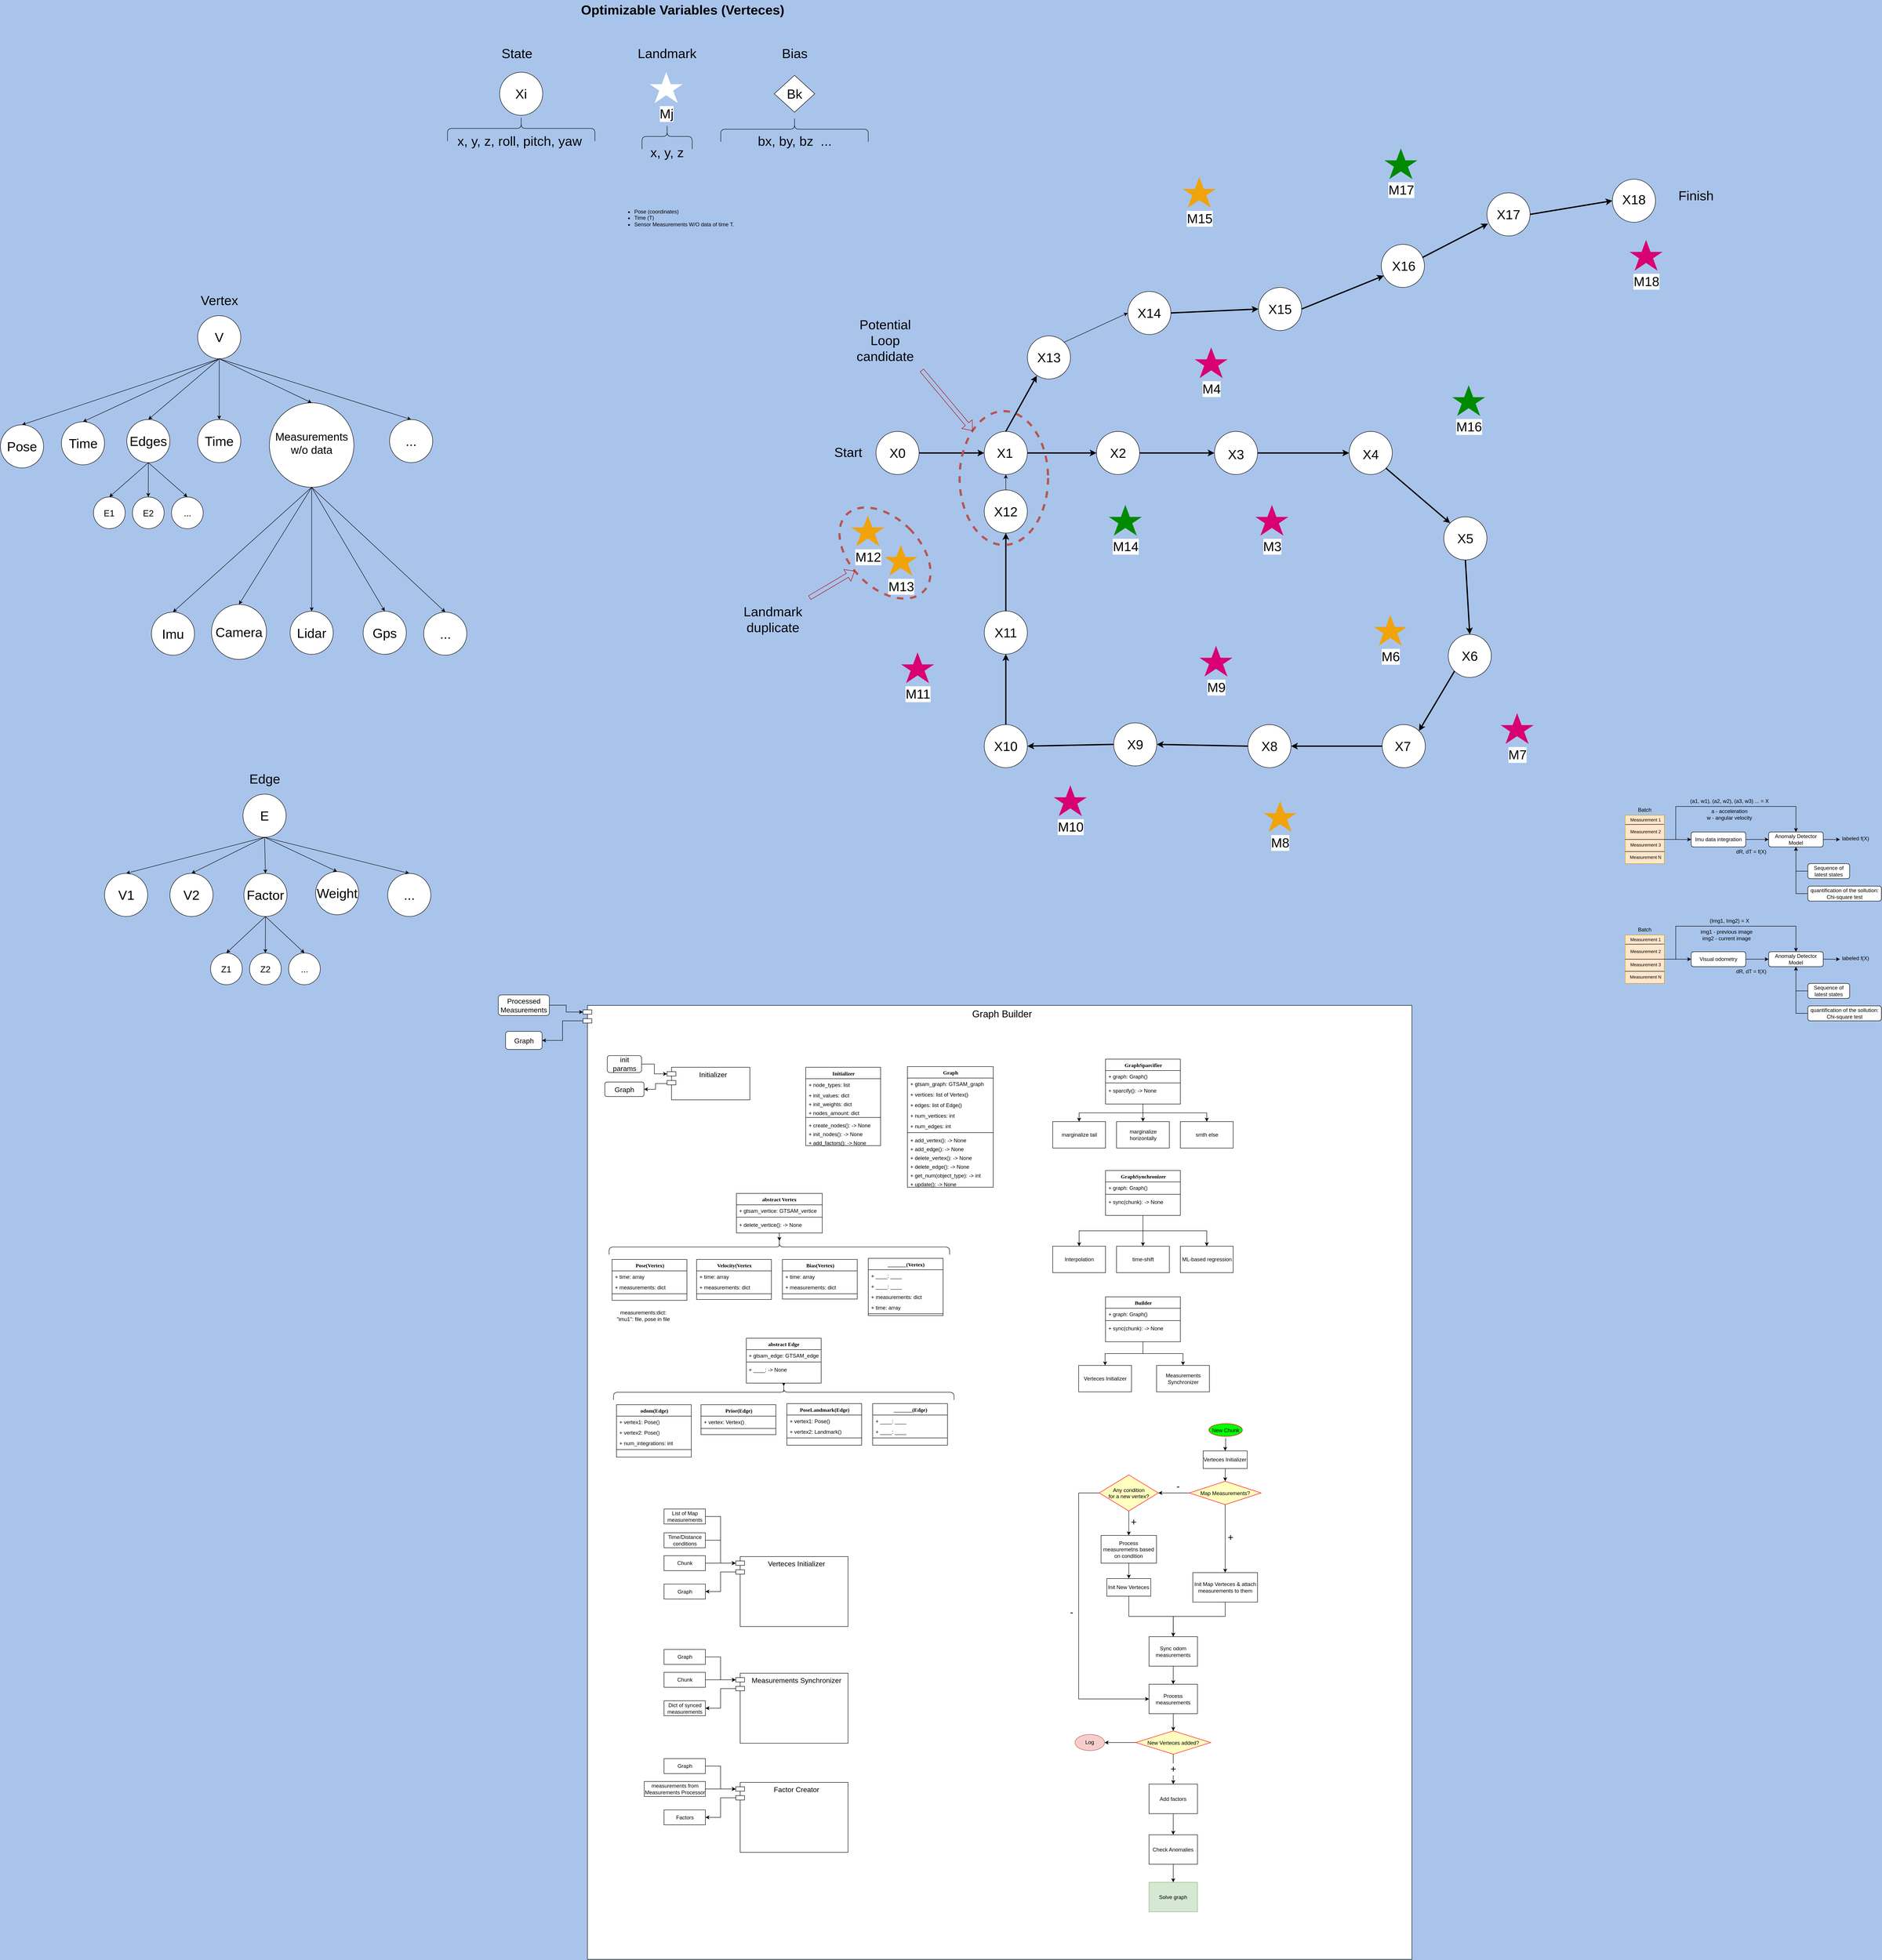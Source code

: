 <mxfile version="21.1.2" type="device">
  <diagram name="Page-1" id="6133507b-19e7-1e82-6fc7-422aa6c4b21f">
    <mxGraphModel dx="4431" dy="2141" grid="0" gridSize="10" guides="1" tooltips="1" connect="1" arrows="1" fold="1" page="1" pageScale="1" pageWidth="1100" pageHeight="850" background="#A9C4EB" math="0" shadow="0">
      <root>
        <mxCell id="0" />
        <mxCell id="1" parent="0" />
        <mxCell id="7dlIDy_3DpNjxbxGqg9h-1" value="" style="ellipse;whiteSpace=wrap;html=1;aspect=fixed;" parent="1" vertex="1">
          <mxGeometry x="191" y="148" width="98" height="98" as="geometry" />
        </mxCell>
        <mxCell id="7dlIDy_3DpNjxbxGqg9h-2" value="" style="ellipse;whiteSpace=wrap;html=1;aspect=fixed;" parent="1" vertex="1">
          <mxGeometry x="446" y="148" width="98" height="98" as="geometry" />
        </mxCell>
        <mxCell id="7dlIDy_3DpNjxbxGqg9h-3" value="" style="ellipse;whiteSpace=wrap;html=1;aspect=fixed;" parent="1" vertex="1">
          <mxGeometry x="714" y="148" width="98" height="98" as="geometry" />
        </mxCell>
        <mxCell id="7dlIDy_3DpNjxbxGqg9h-4" value="" style="ellipse;whiteSpace=wrap;html=1;aspect=fixed;" parent="1" vertex="1">
          <mxGeometry x="1020" y="148" width="98" height="98" as="geometry" />
        </mxCell>
        <mxCell id="7dlIDy_3DpNjxbxGqg9h-5" value="" style="ellipse;whiteSpace=wrap;html=1;aspect=fixed;" parent="1" vertex="1">
          <mxGeometry x="1235" y="342" width="98" height="98" as="geometry" />
        </mxCell>
        <mxCell id="7dlIDy_3DpNjxbxGqg9h-6" value="" style="ellipse;whiteSpace=wrap;html=1;aspect=fixed;" parent="1" vertex="1">
          <mxGeometry x="1245" y="609" width="98" height="98" as="geometry" />
        </mxCell>
        <mxCell id="7dlIDy_3DpNjxbxGqg9h-7" value="" style="ellipse;whiteSpace=wrap;html=1;aspect=fixed;" parent="1" vertex="1">
          <mxGeometry x="1095" y="814" width="98" height="98" as="geometry" />
        </mxCell>
        <mxCell id="7dlIDy_3DpNjxbxGqg9h-8" value="" style="ellipse;whiteSpace=wrap;html=1;aspect=fixed;" parent="1" vertex="1">
          <mxGeometry x="790" y="814" width="98" height="98" as="geometry" />
        </mxCell>
        <mxCell id="7dlIDy_3DpNjxbxGqg9h-9" value="" style="ellipse;whiteSpace=wrap;html=1;aspect=fixed;" parent="1" vertex="1">
          <mxGeometry x="485" y="810" width="98" height="98" as="geometry" />
        </mxCell>
        <mxCell id="7dlIDy_3DpNjxbxGqg9h-10" value="" style="ellipse;whiteSpace=wrap;html=1;aspect=fixed;" parent="1" vertex="1">
          <mxGeometry x="191" y="814" width="98" height="98" as="geometry" />
        </mxCell>
        <mxCell id="7dlIDy_3DpNjxbxGqg9h-11" value="" style="ellipse;whiteSpace=wrap;html=1;aspect=fixed;" parent="1" vertex="1">
          <mxGeometry x="191" y="556" width="98" height="98" as="geometry" />
        </mxCell>
        <mxCell id="7dlIDy_3DpNjxbxGqg9h-12" value="" style="ellipse;whiteSpace=wrap;html=1;aspect=fixed;" parent="1" vertex="1">
          <mxGeometry x="191" y="281" width="98" height="98" as="geometry" />
        </mxCell>
        <mxCell id="7dlIDy_3DpNjxbxGqg9h-13" value="" style="ellipse;whiteSpace=wrap;html=1;aspect=fixed;" parent="1" vertex="1">
          <mxGeometry x="289" y="-69" width="98" height="98" as="geometry" />
        </mxCell>
        <mxCell id="7dlIDy_3DpNjxbxGqg9h-14" value="" style="ellipse;whiteSpace=wrap;html=1;aspect=fixed;" parent="1" vertex="1">
          <mxGeometry x="-55" y="148" width="98" height="98" as="geometry" />
        </mxCell>
        <mxCell id="7dlIDy_3DpNjxbxGqg9h-15" value="" style="ellipse;whiteSpace=wrap;html=1;aspect=fixed;" parent="1" vertex="1">
          <mxGeometry x="517" y="-170" width="98" height="98" as="geometry" />
        </mxCell>
        <mxCell id="7dlIDy_3DpNjxbxGqg9h-16" value="" style="ellipse;whiteSpace=wrap;html=1;aspect=fixed;" parent="1" vertex="1">
          <mxGeometry x="814" y="-179" width="98" height="98" as="geometry" />
        </mxCell>
        <mxCell id="7dlIDy_3DpNjxbxGqg9h-17" value="" style="ellipse;whiteSpace=wrap;html=1;aspect=fixed;" parent="1" vertex="1">
          <mxGeometry x="1093" y="-277" width="98" height="98" as="geometry" />
        </mxCell>
        <mxCell id="7dlIDy_3DpNjxbxGqg9h-18" value="" style="ellipse;whiteSpace=wrap;html=1;aspect=fixed;" parent="1" vertex="1">
          <mxGeometry x="1333" y="-394" width="98" height="98" as="geometry" />
        </mxCell>
        <mxCell id="7dlIDy_3DpNjxbxGqg9h-19" value="" style="ellipse;whiteSpace=wrap;html=1;aspect=fixed;" parent="1" vertex="1">
          <mxGeometry x="1618" y="-425" width="98" height="98" as="geometry" />
        </mxCell>
        <mxCell id="7dlIDy_3DpNjxbxGqg9h-22" value="" style="endArrow=classic;html=1;rounded=0;exitX=1;exitY=0.5;exitDx=0;exitDy=0;entryX=0;entryY=0.5;entryDx=0;entryDy=0;strokeWidth=3;" parent="1" source="7dlIDy_3DpNjxbxGqg9h-14" target="7dlIDy_3DpNjxbxGqg9h-1" edge="1">
          <mxGeometry width="50" height="50" relative="1" as="geometry">
            <mxPoint x="687" y="335" as="sourcePoint" />
            <mxPoint x="737" y="285" as="targetPoint" />
          </mxGeometry>
        </mxCell>
        <mxCell id="7dlIDy_3DpNjxbxGqg9h-23" value="" style="endArrow=classic;html=1;rounded=0;exitX=1;exitY=0.5;exitDx=0;exitDy=0;entryX=0;entryY=0.5;entryDx=0;entryDy=0;strokeWidth=3;" parent="1" source="7dlIDy_3DpNjxbxGqg9h-1" target="7dlIDy_3DpNjxbxGqg9h-2" edge="1">
          <mxGeometry width="50" height="50" relative="1" as="geometry">
            <mxPoint x="53" y="207" as="sourcePoint" />
            <mxPoint x="201" y="207" as="targetPoint" />
          </mxGeometry>
        </mxCell>
        <mxCell id="7dlIDy_3DpNjxbxGqg9h-24" value="" style="endArrow=classic;html=1;rounded=0;exitX=1;exitY=0.5;exitDx=0;exitDy=0;entryX=0;entryY=0.5;entryDx=0;entryDy=0;strokeWidth=3;" parent="1" source="7dlIDy_3DpNjxbxGqg9h-2" target="7dlIDy_3DpNjxbxGqg9h-3" edge="1">
          <mxGeometry width="50" height="50" relative="1" as="geometry">
            <mxPoint x="622" y="194" as="sourcePoint" />
            <mxPoint x="770" y="194" as="targetPoint" />
          </mxGeometry>
        </mxCell>
        <mxCell id="7dlIDy_3DpNjxbxGqg9h-25" value="" style="endArrow=classic;html=1;rounded=0;exitX=1;exitY=0.5;exitDx=0;exitDy=0;entryX=0;entryY=0.5;entryDx=0;entryDy=0;strokeWidth=3;" parent="1" source="7dlIDy_3DpNjxbxGqg9h-3" target="7dlIDy_3DpNjxbxGqg9h-4" edge="1">
          <mxGeometry width="50" height="50" relative="1" as="geometry">
            <mxPoint x="73" y="227" as="sourcePoint" />
            <mxPoint x="221" y="227" as="targetPoint" />
          </mxGeometry>
        </mxCell>
        <mxCell id="7dlIDy_3DpNjxbxGqg9h-27" value="" style="endArrow=classic;html=1;rounded=0;exitX=1;exitY=1;exitDx=0;exitDy=0;entryX=0;entryY=0;entryDx=0;entryDy=0;strokeWidth=3;" parent="1" source="7dlIDy_3DpNjxbxGqg9h-4" target="7dlIDy_3DpNjxbxGqg9h-5" edge="1">
          <mxGeometry width="50" height="50" relative="1" as="geometry">
            <mxPoint x="822" y="207" as="sourcePoint" />
            <mxPoint x="1030" y="207" as="targetPoint" />
          </mxGeometry>
        </mxCell>
        <mxCell id="7dlIDy_3DpNjxbxGqg9h-28" value="" style="endArrow=classic;html=1;rounded=0;exitX=0.5;exitY=1;exitDx=0;exitDy=0;entryX=0.5;entryY=0;entryDx=0;entryDy=0;strokeWidth=3;" parent="1" source="7dlIDy_3DpNjxbxGqg9h-5" target="7dlIDy_3DpNjxbxGqg9h-6" edge="1">
          <mxGeometry width="50" height="50" relative="1" as="geometry">
            <mxPoint x="832" y="217" as="sourcePoint" />
            <mxPoint x="1040" y="217" as="targetPoint" />
          </mxGeometry>
        </mxCell>
        <mxCell id="7dlIDy_3DpNjxbxGqg9h-29" value="" style="endArrow=classic;html=1;rounded=0;exitX=0;exitY=1;exitDx=0;exitDy=0;entryX=1;entryY=0;entryDx=0;entryDy=0;strokeWidth=3;" parent="1" source="7dlIDy_3DpNjxbxGqg9h-6" target="7dlIDy_3DpNjxbxGqg9h-7" edge="1">
          <mxGeometry width="50" height="50" relative="1" as="geometry">
            <mxPoint x="842" y="227" as="sourcePoint" />
            <mxPoint x="1050" y="227" as="targetPoint" />
          </mxGeometry>
        </mxCell>
        <mxCell id="7dlIDy_3DpNjxbxGqg9h-30" value="" style="endArrow=classic;html=1;rounded=0;exitX=0;exitY=0.5;exitDx=0;exitDy=0;entryX=1;entryY=0.5;entryDx=0;entryDy=0;strokeWidth=3;" parent="1" source="7dlIDy_3DpNjxbxGqg9h-7" target="7dlIDy_3DpNjxbxGqg9h-8" edge="1">
          <mxGeometry width="50" height="50" relative="1" as="geometry">
            <mxPoint x="1304" y="717" as="sourcePoint" />
            <mxPoint x="1189" y="838" as="targetPoint" />
          </mxGeometry>
        </mxCell>
        <mxCell id="7dlIDy_3DpNjxbxGqg9h-32" value="" style="endArrow=classic;html=1;rounded=0;exitX=0;exitY=0.5;exitDx=0;exitDy=0;entryX=1;entryY=0.5;entryDx=0;entryDy=0;strokeWidth=3;" parent="1" source="7dlIDy_3DpNjxbxGqg9h-8" target="7dlIDy_3DpNjxbxGqg9h-9" edge="1">
          <mxGeometry width="50" height="50" relative="1" as="geometry">
            <mxPoint x="1105" y="873" as="sourcePoint" />
            <mxPoint x="898" y="873" as="targetPoint" />
          </mxGeometry>
        </mxCell>
        <mxCell id="7dlIDy_3DpNjxbxGqg9h-33" value="" style="endArrow=classic;html=1;rounded=0;exitX=0;exitY=0.5;exitDx=0;exitDy=0;entryX=1;entryY=0.5;entryDx=0;entryDy=0;strokeWidth=3;" parent="1" source="7dlIDy_3DpNjxbxGqg9h-9" target="7dlIDy_3DpNjxbxGqg9h-10" edge="1">
          <mxGeometry width="50" height="50" relative="1" as="geometry">
            <mxPoint x="800" y="873" as="sourcePoint" />
            <mxPoint x="593" y="869" as="targetPoint" />
          </mxGeometry>
        </mxCell>
        <mxCell id="7dlIDy_3DpNjxbxGqg9h-34" value="" style="endArrow=classic;html=1;rounded=0;exitX=0.5;exitY=0;exitDx=0;exitDy=0;entryX=0.5;entryY=1;entryDx=0;entryDy=0;strokeWidth=3;" parent="1" source="7dlIDy_3DpNjxbxGqg9h-10" target="7dlIDy_3DpNjxbxGqg9h-11" edge="1">
          <mxGeometry width="50" height="50" relative="1" as="geometry">
            <mxPoint x="810" y="883" as="sourcePoint" />
            <mxPoint x="603" y="879" as="targetPoint" />
          </mxGeometry>
        </mxCell>
        <mxCell id="7dlIDy_3DpNjxbxGqg9h-35" value="" style="endArrow=classic;html=1;rounded=0;exitX=0.5;exitY=0;exitDx=0;exitDy=0;entryX=0.5;entryY=1;entryDx=0;entryDy=0;strokeWidth=3;" parent="1" source="7dlIDy_3DpNjxbxGqg9h-11" target="7dlIDy_3DpNjxbxGqg9h-12" edge="1">
          <mxGeometry width="50" height="50" relative="1" as="geometry">
            <mxPoint x="250" y="824" as="sourcePoint" />
            <mxPoint x="250" y="664" as="targetPoint" />
          </mxGeometry>
        </mxCell>
        <mxCell id="7dlIDy_3DpNjxbxGqg9h-36" value="" style="endArrow=classic;html=1;rounded=0;entryX=0.5;entryY=1;entryDx=0;entryDy=0;exitX=0.5;exitY=0;exitDx=0;exitDy=0;" parent="1" source="7dlIDy_3DpNjxbxGqg9h-12" target="7dlIDy_3DpNjxbxGqg9h-1" edge="1">
          <mxGeometry width="50" height="50" relative="1" as="geometry">
            <mxPoint x="263" y="308" as="sourcePoint" />
            <mxPoint x="260" y="674" as="targetPoint" />
          </mxGeometry>
        </mxCell>
        <mxCell id="7dlIDy_3DpNjxbxGqg9h-37" value="" style="endArrow=classic;html=1;rounded=0;entryX=0.219;entryY=0.923;entryDx=0;entryDy=0;exitX=0.5;exitY=0;exitDx=0;exitDy=0;entryPerimeter=0;strokeWidth=3;" parent="1" source="7dlIDy_3DpNjxbxGqg9h-1" target="7dlIDy_3DpNjxbxGqg9h-13" edge="1">
          <mxGeometry width="50" height="50" relative="1" as="geometry">
            <mxPoint x="248" y="330" as="sourcePoint" />
            <mxPoint x="250" y="256" as="targetPoint" />
          </mxGeometry>
        </mxCell>
        <mxCell id="7dlIDy_3DpNjxbxGqg9h-38" value="" style="endArrow=classic;html=1;rounded=0;entryX=0;entryY=0.5;entryDx=0;entryDy=0;exitX=1;exitY=0;exitDx=0;exitDy=0;" parent="1" source="7dlIDy_3DpNjxbxGqg9h-13" target="7dlIDy_3DpNjxbxGqg9h-15" edge="1">
          <mxGeometry width="50" height="50" relative="1" as="geometry">
            <mxPoint x="250" y="158" as="sourcePoint" />
            <mxPoint x="320" y="31" as="targetPoint" />
          </mxGeometry>
        </mxCell>
        <mxCell id="7dlIDy_3DpNjxbxGqg9h-39" value="" style="endArrow=classic;html=1;rounded=0;entryX=0;entryY=0.5;entryDx=0;entryDy=0;exitX=1;exitY=0.5;exitDx=0;exitDy=0;strokeWidth=3;" parent="1" source="7dlIDy_3DpNjxbxGqg9h-15" target="7dlIDy_3DpNjxbxGqg9h-16" edge="1">
          <mxGeometry width="50" height="50" relative="1" as="geometry">
            <mxPoint x="383" y="-45" as="sourcePoint" />
            <mxPoint x="527" y="-111" as="targetPoint" />
          </mxGeometry>
        </mxCell>
        <mxCell id="7dlIDy_3DpNjxbxGqg9h-40" value="" style="endArrow=classic;html=1;rounded=0;entryX=0.058;entryY=0.727;entryDx=0;entryDy=0;exitX=1;exitY=0.5;exitDx=0;exitDy=0;entryPerimeter=0;strokeWidth=3;" parent="1" source="7dlIDy_3DpNjxbxGqg9h-16" target="7dlIDy_3DpNjxbxGqg9h-17" edge="1">
          <mxGeometry width="50" height="50" relative="1" as="geometry">
            <mxPoint x="393" y="-35" as="sourcePoint" />
            <mxPoint x="537" y="-101" as="targetPoint" />
          </mxGeometry>
        </mxCell>
        <mxCell id="7dlIDy_3DpNjxbxGqg9h-41" value="" style="endArrow=classic;html=1;rounded=0;exitX=0.952;exitY=0.306;exitDx=0;exitDy=0;exitPerimeter=0;entryX=0.024;entryY=0.714;entryDx=0;entryDy=0;entryPerimeter=0;strokeWidth=3;" parent="1" source="7dlIDy_3DpNjxbxGqg9h-17" target="7dlIDy_3DpNjxbxGqg9h-18" edge="1">
          <mxGeometry width="50" height="50" relative="1" as="geometry">
            <mxPoint x="922" y="-120" as="sourcePoint" />
            <mxPoint x="1347" y="-310" as="targetPoint" />
          </mxGeometry>
        </mxCell>
        <mxCell id="7dlIDy_3DpNjxbxGqg9h-42" value="" style="endArrow=classic;html=1;rounded=0;entryX=0;entryY=0.5;entryDx=0;entryDy=0;exitX=1;exitY=0.5;exitDx=0;exitDy=0;strokeWidth=3;" parent="1" source="7dlIDy_3DpNjxbxGqg9h-18" target="7dlIDy_3DpNjxbxGqg9h-19" edge="1">
          <mxGeometry width="50" height="50" relative="1" as="geometry">
            <mxPoint x="932" y="-110" as="sourcePoint" />
            <mxPoint x="1127" y="-173" as="targetPoint" />
          </mxGeometry>
        </mxCell>
        <mxCell id="7dlIDy_3DpNjxbxGqg9h-43" value="&lt;font style=&quot;font-size: 30px;&quot;&gt;X0&lt;/font&gt;" style="text;html=1;strokeColor=none;fillColor=none;align=center;verticalAlign=middle;whiteSpace=wrap;rounded=0;" parent="1" vertex="1">
          <mxGeometry x="-36" y="182" width="60" height="30" as="geometry" />
        </mxCell>
        <mxCell id="7dlIDy_3DpNjxbxGqg9h-44" value="&lt;font style=&quot;font-size: 30px;&quot;&gt;X1&lt;/font&gt;" style="text;html=1;strokeColor=none;fillColor=none;align=center;verticalAlign=middle;whiteSpace=wrap;rounded=0;" parent="1" vertex="1">
          <mxGeometry x="208" y="182" width="60" height="30" as="geometry" />
        </mxCell>
        <mxCell id="7dlIDy_3DpNjxbxGqg9h-45" value="&lt;font style=&quot;font-size: 30px;&quot;&gt;X2&lt;/font&gt;" style="text;html=1;strokeColor=none;fillColor=none;align=center;verticalAlign=middle;whiteSpace=wrap;rounded=0;" parent="1" vertex="1">
          <mxGeometry x="465" y="182" width="60" height="30" as="geometry" />
        </mxCell>
        <mxCell id="7dlIDy_3DpNjxbxGqg9h-46" value="&lt;font style=&quot;font-size: 30px;&quot;&gt;X3&lt;/font&gt;" style="text;html=1;strokeColor=none;fillColor=none;align=center;verticalAlign=middle;whiteSpace=wrap;rounded=0;" parent="1" vertex="1">
          <mxGeometry x="733" y="185" width="60" height="30" as="geometry" />
        </mxCell>
        <mxCell id="7dlIDy_3DpNjxbxGqg9h-47" value="&lt;font style=&quot;font-size: 30px;&quot;&gt;X4&lt;/font&gt;" style="text;html=1;strokeColor=none;fillColor=none;align=center;verticalAlign=middle;whiteSpace=wrap;rounded=0;" parent="1" vertex="1">
          <mxGeometry x="1039" y="185" width="60" height="30" as="geometry" />
        </mxCell>
        <mxCell id="7dlIDy_3DpNjxbxGqg9h-48" value="&lt;font style=&quot;font-size: 30px;&quot;&gt;X5&lt;/font&gt;" style="text;html=1;strokeColor=none;fillColor=none;align=center;verticalAlign=middle;whiteSpace=wrap;rounded=0;" parent="1" vertex="1">
          <mxGeometry x="1254" y="376" width="60" height="30" as="geometry" />
        </mxCell>
        <mxCell id="7dlIDy_3DpNjxbxGqg9h-49" value="&lt;font style=&quot;font-size: 30px;&quot;&gt;X6&lt;/font&gt;" style="text;html=1;strokeColor=none;fillColor=none;align=center;verticalAlign=middle;whiteSpace=wrap;rounded=0;" parent="1" vertex="1">
          <mxGeometry x="1264" y="643" width="60" height="30" as="geometry" />
        </mxCell>
        <mxCell id="7dlIDy_3DpNjxbxGqg9h-50" value="&lt;font style=&quot;font-size: 30px;&quot;&gt;X7&lt;/font&gt;" style="text;html=1;strokeColor=none;fillColor=none;align=center;verticalAlign=middle;whiteSpace=wrap;rounded=0;" parent="1" vertex="1">
          <mxGeometry x="1112" y="848" width="60" height="30" as="geometry" />
        </mxCell>
        <mxCell id="7dlIDy_3DpNjxbxGqg9h-51" value="&lt;font style=&quot;font-size: 30px;&quot;&gt;X8&lt;/font&gt;" style="text;html=1;strokeColor=none;fillColor=none;align=center;verticalAlign=middle;whiteSpace=wrap;rounded=0;" parent="1" vertex="1">
          <mxGeometry x="809" y="848" width="60" height="30" as="geometry" />
        </mxCell>
        <mxCell id="7dlIDy_3DpNjxbxGqg9h-52" value="&lt;font style=&quot;font-size: 30px;&quot;&gt;X9&lt;/font&gt;" style="text;html=1;strokeColor=none;fillColor=none;align=center;verticalAlign=middle;whiteSpace=wrap;rounded=0;" parent="1" vertex="1">
          <mxGeometry x="504" y="844" width="60" height="30" as="geometry" />
        </mxCell>
        <mxCell id="7dlIDy_3DpNjxbxGqg9h-53" value="&lt;font style=&quot;font-size: 30px;&quot;&gt;X10&lt;/font&gt;" style="text;html=1;strokeColor=none;fillColor=none;align=center;verticalAlign=middle;whiteSpace=wrap;rounded=0;" parent="1" vertex="1">
          <mxGeometry x="210" y="848" width="60" height="30" as="geometry" />
        </mxCell>
        <mxCell id="7dlIDy_3DpNjxbxGqg9h-54" value="&lt;font style=&quot;font-size: 30px;&quot;&gt;X11&lt;/font&gt;" style="text;html=1;strokeColor=none;fillColor=none;align=center;verticalAlign=middle;whiteSpace=wrap;rounded=0;" parent="1" vertex="1">
          <mxGeometry x="210" y="590" width="60" height="30" as="geometry" />
        </mxCell>
        <mxCell id="7dlIDy_3DpNjxbxGqg9h-55" value="&lt;font style=&quot;font-size: 30px;&quot;&gt;X12&lt;/font&gt;" style="text;html=1;strokeColor=none;fillColor=none;align=center;verticalAlign=middle;whiteSpace=wrap;rounded=0;" parent="1" vertex="1">
          <mxGeometry x="210" y="315" width="60" height="30" as="geometry" />
        </mxCell>
        <mxCell id="7dlIDy_3DpNjxbxGqg9h-56" value="&lt;font style=&quot;font-size: 30px;&quot;&gt;X13&lt;/font&gt;" style="text;html=1;strokeColor=none;fillColor=none;align=center;verticalAlign=middle;whiteSpace=wrap;rounded=0;" parent="1" vertex="1">
          <mxGeometry x="308" y="-35" width="60" height="30" as="geometry" />
        </mxCell>
        <mxCell id="7dlIDy_3DpNjxbxGqg9h-57" value="&lt;font style=&quot;font-size: 30px;&quot;&gt;X14&lt;/font&gt;" style="text;html=1;strokeColor=none;fillColor=none;align=center;verticalAlign=middle;whiteSpace=wrap;rounded=0;" parent="1" vertex="1">
          <mxGeometry x="536" y="-136" width="60" height="30" as="geometry" />
        </mxCell>
        <mxCell id="7dlIDy_3DpNjxbxGqg9h-58" value="&lt;font style=&quot;font-size: 30px;&quot;&gt;X15&lt;/font&gt;" style="text;html=1;strokeColor=none;fillColor=none;align=center;verticalAlign=middle;whiteSpace=wrap;rounded=0;" parent="1" vertex="1">
          <mxGeometry x="833" y="-145" width="60" height="30" as="geometry" />
        </mxCell>
        <mxCell id="7dlIDy_3DpNjxbxGqg9h-59" value="&lt;font style=&quot;font-size: 30px;&quot;&gt;X16&lt;/font&gt;" style="text;html=1;strokeColor=none;fillColor=none;align=center;verticalAlign=middle;whiteSpace=wrap;rounded=0;" parent="1" vertex="1">
          <mxGeometry x="1114" y="-243" width="60" height="30" as="geometry" />
        </mxCell>
        <mxCell id="7dlIDy_3DpNjxbxGqg9h-60" value="&lt;font style=&quot;font-size: 30px;&quot;&gt;X17&lt;/font&gt;" style="text;html=1;strokeColor=none;fillColor=none;align=center;verticalAlign=middle;whiteSpace=wrap;rounded=0;" parent="1" vertex="1">
          <mxGeometry x="1352" y="-360" width="60" height="30" as="geometry" />
        </mxCell>
        <mxCell id="7dlIDy_3DpNjxbxGqg9h-61" value="&lt;font style=&quot;font-size: 30px;&quot;&gt;X18&lt;/font&gt;" style="text;html=1;strokeColor=none;fillColor=none;align=center;verticalAlign=middle;whiteSpace=wrap;rounded=0;" parent="1" vertex="1">
          <mxGeometry x="1637" y="-394" width="60" height="30" as="geometry" />
        </mxCell>
        <mxCell id="7dlIDy_3DpNjxbxGqg9h-63" value="" style="ellipse;whiteSpace=wrap;html=1;fillColor=none;strokeColor=#b85450;fillStyle=auto;gradientColor=default;dashed=1;strokeWidth=5;" parent="1" vertex="1">
          <mxGeometry x="135" y="102" width="201" height="304" as="geometry" />
        </mxCell>
        <mxCell id="7dlIDy_3DpNjxbxGqg9h-65" value="&lt;font style=&quot;font-size: 30px;&quot;&gt;Potential Loop candidate&lt;/font&gt;" style="text;html=1;strokeColor=none;fillColor=none;align=center;verticalAlign=middle;whiteSpace=wrap;rounded=0;" parent="1" vertex="1">
          <mxGeometry x="-117" y="-127" width="166" height="136" as="geometry" />
        </mxCell>
        <mxCell id="7dlIDy_3DpNjxbxGqg9h-66" value="" style="shape=flexArrow;endArrow=classic;html=1;rounded=0;exitX=1;exitY=1;exitDx=0;exitDy=0;entryX=0;entryY=0;entryDx=0;entryDy=0;fillColor=none;strokeColor=#B20000;" parent="1" source="7dlIDy_3DpNjxbxGqg9h-65" target="7dlIDy_3DpNjxbxGqg9h-63" edge="1">
          <mxGeometry width="50" height="50" relative="1" as="geometry">
            <mxPoint x="82" y="17" as="sourcePoint" />
            <mxPoint x="132" y="-33" as="targetPoint" />
          </mxGeometry>
        </mxCell>
        <mxCell id="7dlIDy_3DpNjxbxGqg9h-67" value="&lt;font color=&quot;#000000&quot; style=&quot;font-size: 30px;&quot;&gt;M14&lt;/font&gt;" style="html=1;verticalLabelPosition=bottom;labelBackgroundColor=#ffffff;verticalAlign=top;shadow=0;dashed=0;strokeWidth=2;shape=mxgraph.ios7.misc.star;fillColor=#008a00;strokeColor=#005700;sketch=0;fontColor=#ffffff;" parent="1" vertex="1">
          <mxGeometry x="474" y="315" width="75" height="70" as="geometry" />
        </mxCell>
        <mxCell id="7dlIDy_3DpNjxbxGqg9h-68" value="&lt;font color=&quot;#000000&quot; style=&quot;font-size: 30px;&quot;&gt;M3&lt;/font&gt;" style="html=1;verticalLabelPosition=bottom;labelBackgroundColor=#ffffff;verticalAlign=top;shadow=0;dashed=0;strokeWidth=2;shape=mxgraph.ios7.misc.star;fillColor=#d80073;strokeColor=#A50040;sketch=0;fontColor=#ffffff;" parent="1" vertex="1">
          <mxGeometry x="807" y="315" width="75" height="70" as="geometry" />
        </mxCell>
        <mxCell id="7dlIDy_3DpNjxbxGqg9h-69" value="&lt;font color=&quot;#000000&quot; style=&quot;font-size: 30px;&quot;&gt;M16&lt;/font&gt;" style="html=1;verticalLabelPosition=bottom;labelBackgroundColor=#ffffff;verticalAlign=top;shadow=0;dashed=0;strokeWidth=2;shape=mxgraph.ios7.misc.star;fillColor=#008a00;strokeColor=#005700;sketch=0;fontColor=#ffffff;" parent="1" vertex="1">
          <mxGeometry x="1254" y="43" width="75" height="70" as="geometry" />
        </mxCell>
        <mxCell id="7dlIDy_3DpNjxbxGqg9h-70" value="&lt;font color=&quot;#000000&quot; style=&quot;font-size: 30px;&quot;&gt;M4&lt;/font&gt;" style="html=1;verticalLabelPosition=bottom;labelBackgroundColor=#ffffff;verticalAlign=top;shadow=0;dashed=0;strokeWidth=2;shape=mxgraph.ios7.misc.star;fillColor=#d80073;strokeColor=#A50040;sketch=0;fontColor=#ffffff;" parent="1" vertex="1">
          <mxGeometry x="669" y="-43" width="75" height="70" as="geometry" />
        </mxCell>
        <mxCell id="7dlIDy_3DpNjxbxGqg9h-71" value="&lt;font color=&quot;#000000&quot; style=&quot;font-size: 30px;&quot;&gt;M15&lt;/font&gt;" style="html=1;verticalLabelPosition=bottom;labelBackgroundColor=#ffffff;verticalAlign=top;shadow=0;dashed=0;strokeWidth=2;shape=mxgraph.ios7.misc.star;fillColor=#f0a30a;strokeColor=#BD7000;sketch=0;fontColor=#000000;" parent="1" vertex="1">
          <mxGeometry x="642" y="-430" width="75" height="70" as="geometry" />
        </mxCell>
        <mxCell id="7dlIDy_3DpNjxbxGqg9h-72" value="&lt;font color=&quot;#000000&quot; style=&quot;font-size: 30px;&quot;&gt;M17&lt;/font&gt;" style="html=1;verticalLabelPosition=bottom;labelBackgroundColor=#ffffff;verticalAlign=top;shadow=0;dashed=0;strokeWidth=2;shape=mxgraph.ios7.misc.star;fillColor=#008a00;strokeColor=#005700;sketch=0;fontColor=#ffffff;" parent="1" vertex="1">
          <mxGeometry x="1100" y="-495" width="75" height="70" as="geometry" />
        </mxCell>
        <mxCell id="7dlIDy_3DpNjxbxGqg9h-73" value="&lt;font color=&quot;#000000&quot; style=&quot;font-size: 30px;&quot;&gt;M18&lt;/font&gt;" style="html=1;verticalLabelPosition=bottom;labelBackgroundColor=#ffffff;verticalAlign=top;shadow=0;dashed=0;strokeWidth=2;shape=mxgraph.ios7.misc.star;fillColor=#d80073;strokeColor=#A50040;sketch=0;fontColor=#ffffff;" parent="1" vertex="1">
          <mxGeometry x="1657" y="-287" width="75" height="70" as="geometry" />
        </mxCell>
        <mxCell id="7dlIDy_3DpNjxbxGqg9h-74" value="&lt;font color=&quot;#000000&quot; style=&quot;font-size: 30px;&quot;&gt;M12&lt;/font&gt;" style="html=1;verticalLabelPosition=bottom;labelBackgroundColor=#ffffff;verticalAlign=top;shadow=0;dashed=0;strokeWidth=2;shape=mxgraph.ios7.misc.star;fillColor=#f0a30a;strokeColor=#BD7000;sketch=0;fontColor=#000000;" parent="1" vertex="1">
          <mxGeometry x="-111" y="339" width="75" height="70" as="geometry" />
        </mxCell>
        <mxCell id="7dlIDy_3DpNjxbxGqg9h-75" value="&lt;font color=&quot;#000000&quot; style=&quot;font-size: 30px;&quot;&gt;M9&lt;/font&gt;" style="html=1;verticalLabelPosition=bottom;labelBackgroundColor=#ffffff;verticalAlign=top;shadow=0;dashed=0;strokeWidth=2;shape=mxgraph.ios7.misc.star;fillColor=#d80073;strokeColor=#A50040;sketch=0;fontColor=#ffffff;" parent="1" vertex="1">
          <mxGeometry x="680" y="635" width="75" height="70" as="geometry" />
        </mxCell>
        <mxCell id="7dlIDy_3DpNjxbxGqg9h-76" value="&lt;font color=&quot;#000000&quot; style=&quot;font-size: 30px;&quot;&gt;M6&lt;/font&gt;" style="html=1;verticalLabelPosition=bottom;labelBackgroundColor=#ffffff;verticalAlign=top;shadow=0;dashed=0;strokeWidth=2;shape=mxgraph.ios7.misc.star;fillColor=#f0a30a;strokeColor=#BD7000;sketch=0;fontColor=#000000;" parent="1" vertex="1">
          <mxGeometry x="1076" y="565" width="75" height="70" as="geometry" />
        </mxCell>
        <mxCell id="7dlIDy_3DpNjxbxGqg9h-77" value="&lt;font color=&quot;#000000&quot; style=&quot;font-size: 30px;&quot;&gt;M7&lt;/font&gt;" style="html=1;verticalLabelPosition=bottom;labelBackgroundColor=#ffffff;verticalAlign=top;shadow=0;dashed=0;strokeWidth=2;shape=mxgraph.ios7.misc.star;fillColor=#d80073;strokeColor=#A50040;sketch=0;fontColor=#ffffff;" parent="1" vertex="1">
          <mxGeometry x="1364" y="788" width="75" height="70" as="geometry" />
        </mxCell>
        <mxCell id="7dlIDy_3DpNjxbxGqg9h-78" value="&lt;font color=&quot;#000000&quot; style=&quot;font-size: 30px;&quot;&gt;M8&lt;/font&gt;" style="html=1;verticalLabelPosition=bottom;labelBackgroundColor=#ffffff;verticalAlign=top;shadow=0;dashed=0;strokeWidth=2;shape=mxgraph.ios7.misc.star;fillColor=#f0a30a;strokeColor=#BD7000;sketch=0;fontColor=#000000;" parent="1" vertex="1">
          <mxGeometry x="825.5" y="988" width="75" height="70" as="geometry" />
        </mxCell>
        <mxCell id="7dlIDy_3DpNjxbxGqg9h-79" value="&lt;font color=&quot;#000000&quot; style=&quot;font-size: 30px;&quot;&gt;M10&lt;/font&gt;" style="html=1;verticalLabelPosition=bottom;labelBackgroundColor=#ffffff;verticalAlign=top;shadow=0;dashed=0;strokeWidth=2;shape=mxgraph.ios7.misc.star;fillColor=#d80073;strokeColor=#A50040;sketch=0;fontColor=#ffffff;" parent="1" vertex="1">
          <mxGeometry x="349" y="952" width="75" height="70" as="geometry" />
        </mxCell>
        <mxCell id="7dlIDy_3DpNjxbxGqg9h-80" value="&lt;font color=&quot;#000000&quot; style=&quot;font-size: 30px;&quot;&gt;M11&lt;/font&gt;" style="html=1;verticalLabelPosition=bottom;labelBackgroundColor=#ffffff;verticalAlign=top;shadow=0;dashed=0;strokeWidth=2;shape=mxgraph.ios7.misc.star;fillColor=#d80073;strokeColor=#A50040;sketch=0;fontColor=#ffffff;" parent="1" vertex="1">
          <mxGeometry x="2" y="650" width="75" height="70" as="geometry" />
        </mxCell>
        <mxCell id="7dlIDy_3DpNjxbxGqg9h-87" value="" style="ellipse;whiteSpace=wrap;html=1;aspect=fixed;" parent="1" vertex="1">
          <mxGeometry x="-910" y="-668" width="98" height="98" as="geometry" />
        </mxCell>
        <mxCell id="7dlIDy_3DpNjxbxGqg9h-88" value="&lt;font style=&quot;font-size: 30px;&quot;&gt;Xi&lt;/font&gt;" style="text;html=1;strokeColor=none;fillColor=none;align=center;verticalAlign=middle;whiteSpace=wrap;rounded=0;" parent="1" vertex="1">
          <mxGeometry x="-891" y="-634" width="60" height="30" as="geometry" />
        </mxCell>
        <mxCell id="7dlIDy_3DpNjxbxGqg9h-89" value="" style="shape=curlyBracket;whiteSpace=wrap;html=1;rounded=1;labelPosition=left;verticalLabelPosition=middle;align=right;verticalAlign=middle;rotation=90;" parent="1" vertex="1">
          <mxGeometry x="-889.5" y="-707.75" width="57" height="335" as="geometry" />
        </mxCell>
        <mxCell id="7dlIDy_3DpNjxbxGqg9h-91" value="&lt;font style=&quot;font-size: 30px;&quot;&gt;x, y, z, roll, pitch, yaw&lt;/font&gt;" style="text;html=1;strokeColor=none;fillColor=none;align=center;verticalAlign=middle;whiteSpace=wrap;rounded=0;" parent="1" vertex="1">
          <mxGeometry x="-1052" y="-534" width="375" height="43" as="geometry" />
        </mxCell>
        <mxCell id="7dlIDy_3DpNjxbxGqg9h-94" value="&lt;font color=&quot;#000000&quot; style=&quot;font-size: 30px;&quot;&gt;Mj&lt;/font&gt;" style="html=1;verticalLabelPosition=bottom;labelBackgroundColor=#ffffff;verticalAlign=top;shadow=0;dashed=0;strokeWidth=2;shape=mxgraph.ios7.misc.star;fillColor=#FFFFFF;strokeColor=#005700;sketch=0;fontColor=#ffffff;" parent="1" vertex="1">
          <mxGeometry x="-569" y="-668" width="75" height="70" as="geometry" />
        </mxCell>
        <mxCell id="7dlIDy_3DpNjxbxGqg9h-95" value="&lt;span style=&quot;font-size: 30px;&quot;&gt;State&lt;/span&gt;" style="text;html=1;strokeColor=none;fillColor=none;align=center;verticalAlign=middle;whiteSpace=wrap;rounded=0;" parent="1" vertex="1">
          <mxGeometry x="-1058" y="-733" width="375" height="43" as="geometry" />
        </mxCell>
        <mxCell id="7dlIDy_3DpNjxbxGqg9h-96" value="&lt;span style=&quot;font-size: 30px;&quot;&gt;Landmark&lt;/span&gt;" style="text;html=1;strokeColor=none;fillColor=none;align=center;verticalAlign=middle;whiteSpace=wrap;rounded=0;" parent="1" vertex="1">
          <mxGeometry x="-717" y="-733" width="375" height="43" as="geometry" />
        </mxCell>
        <mxCell id="7dlIDy_3DpNjxbxGqg9h-97" value="&lt;font style=&quot;font-size: 30px;&quot;&gt;Bk&lt;/font&gt;" style="rhombus;whiteSpace=wrap;html=1;" parent="1" vertex="1">
          <mxGeometry x="-286" y="-661" width="92" height="84" as="geometry" />
        </mxCell>
        <mxCell id="7dlIDy_3DpNjxbxGqg9h-98" value="&lt;span style=&quot;font-size: 30px;&quot;&gt;Bias&lt;/span&gt;" style="text;html=1;strokeColor=none;fillColor=none;align=center;verticalAlign=middle;whiteSpace=wrap;rounded=0;" parent="1" vertex="1">
          <mxGeometry x="-427.5" y="-733" width="375" height="43" as="geometry" />
        </mxCell>
        <mxCell id="7dlIDy_3DpNjxbxGqg9h-99" value="" style="shape=curlyBracket;whiteSpace=wrap;html=1;rounded=1;labelPosition=left;verticalLabelPosition=middle;align=right;verticalAlign=middle;rotation=90;" parent="1" vertex="1">
          <mxGeometry x="-268.5" y="-706" width="57" height="335" as="geometry" />
        </mxCell>
        <mxCell id="7dlIDy_3DpNjxbxGqg9h-100" value="&lt;font style=&quot;font-size: 30px;&quot;&gt;bx, by, bz&amp;nbsp; ...&lt;/font&gt;" style="text;html=1;strokeColor=none;fillColor=none;align=center;verticalAlign=middle;whiteSpace=wrap;rounded=0;" parent="1" vertex="1">
          <mxGeometry x="-427.5" y="-534" width="375" height="43" as="geometry" />
        </mxCell>
        <mxCell id="7dlIDy_3DpNjxbxGqg9h-101" value="&lt;font style=&quot;font-size: 30px;&quot;&gt;x, y, z&lt;/font&gt;" style="text;html=1;strokeColor=none;fillColor=none;align=center;verticalAlign=middle;whiteSpace=wrap;rounded=0;" parent="1" vertex="1">
          <mxGeometry x="-717" y="-508" width="375" height="43" as="geometry" />
        </mxCell>
        <mxCell id="7dlIDy_3DpNjxbxGqg9h-102" value="" style="shape=curlyBracket;whiteSpace=wrap;html=1;rounded=1;labelPosition=left;verticalLabelPosition=middle;align=right;verticalAlign=middle;rotation=90;" parent="1" vertex="1">
          <mxGeometry x="-558" y="-579" width="57" height="114" as="geometry" />
        </mxCell>
        <mxCell id="7dlIDy_3DpNjxbxGqg9h-104" value="&lt;font style=&quot;font-size: 30px;&quot;&gt;&lt;b&gt;Optimizable Variables (Verteces)&lt;/b&gt;&lt;/font&gt;" style="text;html=1;strokeColor=none;fillColor=none;align=center;verticalAlign=middle;whiteSpace=wrap;rounded=0;" parent="1" vertex="1">
          <mxGeometry x="-745" y="-832" width="502" height="43" as="geometry" />
        </mxCell>
        <mxCell id="7dlIDy_3DpNjxbxGqg9h-105" value="" style="ellipse;whiteSpace=wrap;html=1;aspect=fixed;" parent="1" vertex="1">
          <mxGeometry x="-1596" y="-115" width="98" height="98" as="geometry" />
        </mxCell>
        <mxCell id="7dlIDy_3DpNjxbxGqg9h-106" value="&lt;font style=&quot;font-size: 30px;&quot;&gt;V&lt;/font&gt;" style="text;html=1;strokeColor=none;fillColor=none;align=center;verticalAlign=middle;whiteSpace=wrap;rounded=0;" parent="1" vertex="1">
          <mxGeometry x="-1577" y="-81" width="60" height="30" as="geometry" />
        </mxCell>
        <mxCell id="7dlIDy_3DpNjxbxGqg9h-109" value="&lt;span style=&quot;font-size: 30px;&quot;&gt;Vertex&lt;/span&gt;" style="text;html=1;strokeColor=none;fillColor=none;align=center;verticalAlign=middle;whiteSpace=wrap;rounded=0;" parent="1" vertex="1">
          <mxGeometry x="-1626.5" y="-170" width="159" height="39" as="geometry" />
        </mxCell>
        <mxCell id="7dlIDy_3DpNjxbxGqg9h-110" value="&lt;ul&gt;&lt;li&gt;Pose (coordinates)&lt;/li&gt;&lt;li&gt;Time (T)&lt;/li&gt;&lt;li&gt;Sensor Measurements W/O data of time T.&lt;/li&gt;&lt;/ul&gt;" style="text;strokeColor=none;fillColor=none;html=1;whiteSpace=wrap;verticalAlign=middle;overflow=hidden;" parent="1" vertex="1">
          <mxGeometry x="-646" y="-381" width="283" height="87" as="geometry" />
        </mxCell>
        <mxCell id="7dlIDy_3DpNjxbxGqg9h-111" value="" style="endArrow=classic;html=1;rounded=0;exitX=0.5;exitY=1;exitDx=0;exitDy=0;entryX=0.5;entryY=0;entryDx=0;entryDy=0;" parent="1" source="7dlIDy_3DpNjxbxGqg9h-105" target="7dlIDy_3DpNjxbxGqg9h-112" edge="1">
          <mxGeometry width="50" height="50" relative="1" as="geometry">
            <mxPoint x="-1816" y="196" as="sourcePoint" />
            <mxPoint x="-1766" y="146" as="targetPoint" />
          </mxGeometry>
        </mxCell>
        <mxCell id="7dlIDy_3DpNjxbxGqg9h-112" value="" style="ellipse;whiteSpace=wrap;html=1;aspect=fixed;" parent="1" vertex="1">
          <mxGeometry x="-2044" y="133" width="98" height="98" as="geometry" />
        </mxCell>
        <mxCell id="7dlIDy_3DpNjxbxGqg9h-113" value="&lt;font style=&quot;font-size: 30px;&quot;&gt;Pose&lt;/font&gt;" style="text;html=1;strokeColor=none;fillColor=none;align=center;verticalAlign=middle;whiteSpace=wrap;rounded=0;" parent="1" vertex="1">
          <mxGeometry x="-2025" y="167" width="60" height="30" as="geometry" />
        </mxCell>
        <mxCell id="7dlIDy_3DpNjxbxGqg9h-114" value="" style="ellipse;whiteSpace=wrap;html=1;aspect=fixed;" parent="1" vertex="1">
          <mxGeometry x="-1905.5" y="126" width="98" height="98" as="geometry" />
        </mxCell>
        <mxCell id="7dlIDy_3DpNjxbxGqg9h-115" value="&lt;font style=&quot;font-size: 30px;&quot;&gt;Time&lt;/font&gt;" style="text;html=1;strokeColor=none;fillColor=none;align=center;verticalAlign=middle;whiteSpace=wrap;rounded=0;" parent="1" vertex="1">
          <mxGeometry x="-1886.5" y="160" width="60" height="30" as="geometry" />
        </mxCell>
        <mxCell id="7dlIDy_3DpNjxbxGqg9h-116" value="" style="ellipse;whiteSpace=wrap;html=1;aspect=fixed;" parent="1" vertex="1">
          <mxGeometry x="-1757" y="121" width="98" height="98" as="geometry" />
        </mxCell>
        <mxCell id="7dlIDy_3DpNjxbxGqg9h-117" value="&lt;font style=&quot;font-size: 30px;&quot;&gt;Edges&lt;/font&gt;" style="text;html=1;strokeColor=none;fillColor=none;align=center;verticalAlign=middle;whiteSpace=wrap;rounded=0;" parent="1" vertex="1">
          <mxGeometry x="-1738" y="155" width="60" height="30" as="geometry" />
        </mxCell>
        <mxCell id="7dlIDy_3DpNjxbxGqg9h-118" value="" style="ellipse;whiteSpace=wrap;html=1;aspect=fixed;" parent="1" vertex="1">
          <mxGeometry x="-1433" y="83" width="192" height="192" as="geometry" />
        </mxCell>
        <mxCell id="7dlIDy_3DpNjxbxGqg9h-119" value="&lt;font style=&quot;font-size: 25px;&quot;&gt;Measurements&lt;br&gt;w/o data&lt;br&gt;&lt;/font&gt;" style="text;html=1;strokeColor=none;fillColor=none;align=center;verticalAlign=middle;whiteSpace=wrap;rounded=0;" parent="1" vertex="1">
          <mxGeometry x="-1367" y="159" width="60" height="30" as="geometry" />
        </mxCell>
        <mxCell id="7dlIDy_3DpNjxbxGqg9h-120" value="" style="ellipse;whiteSpace=wrap;html=1;aspect=fixed;" parent="1" vertex="1">
          <mxGeometry x="-1596" y="121" width="98" height="98" as="geometry" />
        </mxCell>
        <mxCell id="7dlIDy_3DpNjxbxGqg9h-121" value="&lt;font style=&quot;font-size: 30px;&quot;&gt;Time&lt;/font&gt;" style="text;html=1;strokeColor=none;fillColor=none;align=center;verticalAlign=middle;whiteSpace=wrap;rounded=0;" parent="1" vertex="1">
          <mxGeometry x="-1577" y="155" width="60" height="30" as="geometry" />
        </mxCell>
        <mxCell id="7dlIDy_3DpNjxbxGqg9h-123" value="" style="endArrow=classic;html=1;rounded=0;exitX=0.5;exitY=1;exitDx=0;exitDy=0;entryX=0.5;entryY=0;entryDx=0;entryDy=0;" parent="1" source="7dlIDy_3DpNjxbxGqg9h-105" target="7dlIDy_3DpNjxbxGqg9h-114" edge="1">
          <mxGeometry width="50" height="50" relative="1" as="geometry">
            <mxPoint x="-1652" y="48" as="sourcePoint" />
            <mxPoint x="-1985" y="143" as="targetPoint" />
          </mxGeometry>
        </mxCell>
        <mxCell id="7dlIDy_3DpNjxbxGqg9h-124" value="" style="endArrow=classic;html=1;rounded=0;exitX=0.5;exitY=1;exitDx=0;exitDy=0;entryX=0.5;entryY=0;entryDx=0;entryDy=0;" parent="1" source="7dlIDy_3DpNjxbxGqg9h-105" target="7dlIDy_3DpNjxbxGqg9h-116" edge="1">
          <mxGeometry width="50" height="50" relative="1" as="geometry">
            <mxPoint x="-1642" y="58" as="sourcePoint" />
            <mxPoint x="-1975" y="153" as="targetPoint" />
          </mxGeometry>
        </mxCell>
        <mxCell id="7dlIDy_3DpNjxbxGqg9h-125" value="" style="endArrow=classic;html=1;rounded=0;exitX=0.5;exitY=1;exitDx=0;exitDy=0;entryX=0.5;entryY=0;entryDx=0;entryDy=0;" parent="1" source="7dlIDy_3DpNjxbxGqg9h-105" target="7dlIDy_3DpNjxbxGqg9h-120" edge="1">
          <mxGeometry width="50" height="50" relative="1" as="geometry">
            <mxPoint x="-1632" y="68" as="sourcePoint" />
            <mxPoint x="-1965" y="163" as="targetPoint" />
          </mxGeometry>
        </mxCell>
        <mxCell id="7dlIDy_3DpNjxbxGqg9h-126" value="" style="endArrow=classic;html=1;rounded=0;exitX=0.5;exitY=1;exitDx=0;exitDy=0;entryX=0.5;entryY=0;entryDx=0;entryDy=0;" parent="1" source="7dlIDy_3DpNjxbxGqg9h-105" target="7dlIDy_3DpNjxbxGqg9h-118" edge="1">
          <mxGeometry width="50" height="50" relative="1" as="geometry">
            <mxPoint x="-1622" y="78" as="sourcePoint" />
            <mxPoint x="-1955" y="173" as="targetPoint" />
          </mxGeometry>
        </mxCell>
        <mxCell id="7dlIDy_3DpNjxbxGqg9h-127" value="" style="ellipse;whiteSpace=wrap;html=1;aspect=fixed;" parent="1" vertex="1">
          <mxGeometry x="-1701" y="558.5" width="98" height="98" as="geometry" />
        </mxCell>
        <mxCell id="7dlIDy_3DpNjxbxGqg9h-128" value="&lt;font style=&quot;font-size: 30px;&quot;&gt;Imu&lt;/font&gt;" style="text;html=1;strokeColor=none;fillColor=none;align=center;verticalAlign=middle;whiteSpace=wrap;rounded=0;" parent="1" vertex="1">
          <mxGeometry x="-1682" y="592.5" width="60" height="30" as="geometry" />
        </mxCell>
        <mxCell id="7dlIDy_3DpNjxbxGqg9h-129" value="" style="ellipse;whiteSpace=wrap;html=1;aspect=fixed;" parent="1" vertex="1">
          <mxGeometry x="-1564.5" y="541" width="125" height="125" as="geometry" />
        </mxCell>
        <mxCell id="7dlIDy_3DpNjxbxGqg9h-130" value="&lt;font style=&quot;font-size: 30px;&quot;&gt;Camera&lt;/font&gt;" style="text;html=1;strokeColor=none;fillColor=none;align=center;verticalAlign=middle;whiteSpace=wrap;rounded=0;" parent="1" vertex="1">
          <mxGeometry x="-1532" y="588.5" width="60" height="30" as="geometry" />
        </mxCell>
        <mxCell id="7dlIDy_3DpNjxbxGqg9h-131" value="" style="ellipse;whiteSpace=wrap;html=1;aspect=fixed;" parent="1" vertex="1">
          <mxGeometry x="-1386" y="556.5" width="98" height="98" as="geometry" />
        </mxCell>
        <mxCell id="7dlIDy_3DpNjxbxGqg9h-132" value="&lt;font style=&quot;font-size: 30px;&quot;&gt;Lidar&lt;/font&gt;" style="text;html=1;strokeColor=none;fillColor=none;align=center;verticalAlign=middle;whiteSpace=wrap;rounded=0;" parent="1" vertex="1">
          <mxGeometry x="-1367" y="590.5" width="60" height="30" as="geometry" />
        </mxCell>
        <mxCell id="7dlIDy_3DpNjxbxGqg9h-133" value="" style="ellipse;whiteSpace=wrap;html=1;aspect=fixed;" parent="1" vertex="1">
          <mxGeometry x="-1220" y="556.5" width="98" height="98" as="geometry" />
        </mxCell>
        <mxCell id="7dlIDy_3DpNjxbxGqg9h-134" value="&lt;font style=&quot;font-size: 30px;&quot;&gt;Gps&lt;/font&gt;" style="text;html=1;strokeColor=none;fillColor=none;align=center;verticalAlign=middle;whiteSpace=wrap;rounded=0;" parent="1" vertex="1">
          <mxGeometry x="-1201" y="590.5" width="60" height="30" as="geometry" />
        </mxCell>
        <mxCell id="7dlIDy_3DpNjxbxGqg9h-136" value="" style="ellipse;whiteSpace=wrap;html=1;aspect=fixed;" parent="1" vertex="1">
          <mxGeometry x="-1082.5" y="558.5" width="98" height="98" as="geometry" />
        </mxCell>
        <mxCell id="7dlIDy_3DpNjxbxGqg9h-137" value="&lt;span style=&quot;font-size: 30px;&quot;&gt;...&lt;/span&gt;" style="text;html=1;strokeColor=none;fillColor=none;align=center;verticalAlign=middle;whiteSpace=wrap;rounded=0;" parent="1" vertex="1">
          <mxGeometry x="-1063.5" y="592.5" width="60" height="30" as="geometry" />
        </mxCell>
        <mxCell id="7dlIDy_3DpNjxbxGqg9h-138" value="" style="ellipse;whiteSpace=wrap;html=1;aspect=fixed;" parent="1" vertex="1">
          <mxGeometry x="-1160" y="121" width="98" height="98" as="geometry" />
        </mxCell>
        <mxCell id="7dlIDy_3DpNjxbxGqg9h-139" value="&lt;span style=&quot;font-size: 30px;&quot;&gt;...&lt;/span&gt;" style="text;html=1;strokeColor=none;fillColor=none;align=center;verticalAlign=middle;whiteSpace=wrap;rounded=0;" parent="1" vertex="1">
          <mxGeometry x="-1141" y="155" width="60" height="30" as="geometry" />
        </mxCell>
        <mxCell id="7dlIDy_3DpNjxbxGqg9h-140" value="" style="endArrow=classic;html=1;rounded=0;exitX=0.5;exitY=1;exitDx=0;exitDy=0;entryX=0.5;entryY=0;entryDx=0;entryDy=0;" parent="1" source="7dlIDy_3DpNjxbxGqg9h-105" target="7dlIDy_3DpNjxbxGqg9h-138" edge="1">
          <mxGeometry width="50" height="50" relative="1" as="geometry">
            <mxPoint x="-1652" y="48" as="sourcePoint" />
            <mxPoint x="-1327" y="93" as="targetPoint" />
          </mxGeometry>
        </mxCell>
        <mxCell id="7dlIDy_3DpNjxbxGqg9h-141" value="" style="endArrow=classic;html=1;rounded=0;exitX=0.5;exitY=1;exitDx=0;exitDy=0;entryX=0.5;entryY=0;entryDx=0;entryDy=0;" parent="1" source="7dlIDy_3DpNjxbxGqg9h-118" target="7dlIDy_3DpNjxbxGqg9h-131" edge="1">
          <mxGeometry width="50" height="50" relative="1" as="geometry">
            <mxPoint x="-1537" y="-7" as="sourcePoint" />
            <mxPoint x="-1327" y="93" as="targetPoint" />
          </mxGeometry>
        </mxCell>
        <mxCell id="7dlIDy_3DpNjxbxGqg9h-142" value="" style="endArrow=classic;html=1;rounded=0;exitX=0.5;exitY=1;exitDx=0;exitDy=0;entryX=0.5;entryY=0;entryDx=0;entryDy=0;" parent="1" source="7dlIDy_3DpNjxbxGqg9h-118" target="7dlIDy_3DpNjxbxGqg9h-133" edge="1">
          <mxGeometry width="50" height="50" relative="1" as="geometry">
            <mxPoint x="-1327" y="285" as="sourcePoint" />
            <mxPoint x="-1288" y="419" as="targetPoint" />
          </mxGeometry>
        </mxCell>
        <mxCell id="7dlIDy_3DpNjxbxGqg9h-143" value="" style="endArrow=classic;html=1;rounded=0;exitX=0.5;exitY=1;exitDx=0;exitDy=0;entryX=0.5;entryY=0;entryDx=0;entryDy=0;" parent="1" source="7dlIDy_3DpNjxbxGqg9h-118" target="7dlIDy_3DpNjxbxGqg9h-136" edge="1">
          <mxGeometry width="50" height="50" relative="1" as="geometry">
            <mxPoint x="-1317" y="295" as="sourcePoint" />
            <mxPoint x="-1278" y="429" as="targetPoint" />
          </mxGeometry>
        </mxCell>
        <mxCell id="7dlIDy_3DpNjxbxGqg9h-144" value="" style="endArrow=classic;html=1;rounded=0;exitX=0.5;exitY=1;exitDx=0;exitDy=0;entryX=0.5;entryY=0;entryDx=0;entryDy=0;" parent="1" source="7dlIDy_3DpNjxbxGqg9h-118" target="7dlIDy_3DpNjxbxGqg9h-129" edge="1">
          <mxGeometry width="50" height="50" relative="1" as="geometry">
            <mxPoint x="-1307" y="305" as="sourcePoint" />
            <mxPoint x="-1268" y="439" as="targetPoint" />
          </mxGeometry>
        </mxCell>
        <mxCell id="7dlIDy_3DpNjxbxGqg9h-145" value="" style="endArrow=classic;html=1;rounded=0;exitX=0.5;exitY=1;exitDx=0;exitDy=0;entryX=0.5;entryY=0;entryDx=0;entryDy=0;" parent="1" source="7dlIDy_3DpNjxbxGqg9h-118" target="7dlIDy_3DpNjxbxGqg9h-127" edge="1">
          <mxGeometry width="50" height="50" relative="1" as="geometry">
            <mxPoint x="-1297" y="315" as="sourcePoint" />
            <mxPoint x="-1258" y="449" as="targetPoint" />
          </mxGeometry>
        </mxCell>
        <mxCell id="7dlIDy_3DpNjxbxGqg9h-146" value="" style="ellipse;whiteSpace=wrap;html=1;aspect=fixed;" parent="1" vertex="1">
          <mxGeometry x="-1493" y="972" width="98" height="98" as="geometry" />
        </mxCell>
        <mxCell id="7dlIDy_3DpNjxbxGqg9h-147" value="&lt;font style=&quot;font-size: 30px;&quot;&gt;E&lt;/font&gt;" style="text;html=1;strokeColor=none;fillColor=none;align=center;verticalAlign=middle;whiteSpace=wrap;rounded=0;" parent="1" vertex="1">
          <mxGeometry x="-1474" y="1006" width="60" height="30" as="geometry" />
        </mxCell>
        <mxCell id="7dlIDy_3DpNjxbxGqg9h-148" value="&lt;span style=&quot;font-size: 30px;&quot;&gt;Edge&lt;/span&gt;" style="text;html=1;strokeColor=none;fillColor=none;align=center;verticalAlign=middle;whiteSpace=wrap;rounded=0;" parent="1" vertex="1">
          <mxGeometry x="-1523.5" y="917" width="159" height="39" as="geometry" />
        </mxCell>
        <mxCell id="7dlIDy_3DpNjxbxGqg9h-149" value="" style="ellipse;whiteSpace=wrap;html=1;aspect=fixed;" parent="1" vertex="1">
          <mxGeometry x="-1807.5" y="1152" width="98" height="98" as="geometry" />
        </mxCell>
        <mxCell id="7dlIDy_3DpNjxbxGqg9h-150" value="&lt;span style=&quot;font-size: 30px;&quot;&gt;V1&lt;/span&gt;" style="text;html=1;strokeColor=none;fillColor=none;align=center;verticalAlign=middle;whiteSpace=wrap;rounded=0;" parent="1" vertex="1">
          <mxGeometry x="-1788.5" y="1186" width="60" height="30" as="geometry" />
        </mxCell>
        <mxCell id="7dlIDy_3DpNjxbxGqg9h-152" value="" style="ellipse;whiteSpace=wrap;html=1;aspect=fixed;" parent="1" vertex="1">
          <mxGeometry x="-1659" y="1152" width="98" height="98" as="geometry" />
        </mxCell>
        <mxCell id="7dlIDy_3DpNjxbxGqg9h-153" value="&lt;span style=&quot;font-size: 30px;&quot;&gt;V2&lt;/span&gt;" style="text;html=1;strokeColor=none;fillColor=none;align=center;verticalAlign=middle;whiteSpace=wrap;rounded=0;" parent="1" vertex="1">
          <mxGeometry x="-1640" y="1186" width="60" height="30" as="geometry" />
        </mxCell>
        <mxCell id="7dlIDy_3DpNjxbxGqg9h-154" value="" style="ellipse;whiteSpace=wrap;html=1;aspect=fixed;" parent="1" vertex="1">
          <mxGeometry x="-1491" y="1152" width="98" height="98" as="geometry" />
        </mxCell>
        <mxCell id="7dlIDy_3DpNjxbxGqg9h-155" value="&lt;span style=&quot;font-size: 30px;&quot;&gt;Factor&lt;/span&gt;" style="text;html=1;strokeColor=none;fillColor=none;align=center;verticalAlign=middle;whiteSpace=wrap;rounded=0;" parent="1" vertex="1">
          <mxGeometry x="-1472" y="1186" width="60" height="30" as="geometry" />
        </mxCell>
        <mxCell id="7dlIDy_3DpNjxbxGqg9h-156" value="" style="ellipse;whiteSpace=wrap;html=1;aspect=fixed;" parent="1" vertex="1">
          <mxGeometry x="-1328" y="1148" width="98" height="98" as="geometry" />
        </mxCell>
        <mxCell id="7dlIDy_3DpNjxbxGqg9h-157" value="&lt;span style=&quot;font-size: 30px;&quot;&gt;Weight&lt;/span&gt;" style="text;html=1;strokeColor=none;fillColor=none;align=center;verticalAlign=middle;whiteSpace=wrap;rounded=0;" parent="1" vertex="1">
          <mxGeometry x="-1309" y="1182" width="60" height="30" as="geometry" />
        </mxCell>
        <mxCell id="7dlIDy_3DpNjxbxGqg9h-158" value="&lt;font style=&quot;font-size: 20px;&quot;&gt;Z1&lt;/font&gt;" style="ellipse;whiteSpace=wrap;html=1;aspect=fixed;" parent="1" vertex="1">
          <mxGeometry x="-1566.62" y="1333" width="72" height="72" as="geometry" />
        </mxCell>
        <mxCell id="7dlIDy_3DpNjxbxGqg9h-159" value="&lt;font style=&quot;font-size: 20px;&quot;&gt;Z2&lt;/font&gt;" style="ellipse;whiteSpace=wrap;html=1;aspect=fixed;" parent="1" vertex="1">
          <mxGeometry x="-1478.12" y="1333" width="72" height="72" as="geometry" />
        </mxCell>
        <mxCell id="7dlIDy_3DpNjxbxGqg9h-161" value="&lt;span style=&quot;font-size: 20px;&quot;&gt;...&lt;/span&gt;" style="ellipse;whiteSpace=wrap;html=1;aspect=fixed;" parent="1" vertex="1">
          <mxGeometry x="-1389.37" y="1333" width="72" height="72" as="geometry" />
        </mxCell>
        <mxCell id="7dlIDy_3DpNjxbxGqg9h-162" value="" style="endArrow=classic;html=1;rounded=0;exitX=0.5;exitY=1;exitDx=0;exitDy=0;entryX=0.5;entryY=0;entryDx=0;entryDy=0;" parent="1" source="7dlIDy_3DpNjxbxGqg9h-146" target="7dlIDy_3DpNjxbxGqg9h-149" edge="1">
          <mxGeometry width="50" height="50" relative="1" as="geometry">
            <mxPoint x="-1522.75" y="1078.5" as="sourcePoint" />
            <mxPoint x="-1653.75" y="1219.5" as="targetPoint" />
          </mxGeometry>
        </mxCell>
        <mxCell id="7dlIDy_3DpNjxbxGqg9h-163" value="" style="endArrow=classic;html=1;rounded=0;entryX=0.5;entryY=0;entryDx=0;entryDy=0;exitX=0.5;exitY=1;exitDx=0;exitDy=0;" parent="1" source="7dlIDy_3DpNjxbxGqg9h-146" target="7dlIDy_3DpNjxbxGqg9h-152" edge="1">
          <mxGeometry width="50" height="50" relative="1" as="geometry">
            <mxPoint x="-1433.5" y="1082" as="sourcePoint" />
            <mxPoint x="-1673.5" y="1114" as="targetPoint" />
          </mxGeometry>
        </mxCell>
        <mxCell id="7dlIDy_3DpNjxbxGqg9h-164" value="" style="endArrow=classic;html=1;rounded=0;entryX=0.5;entryY=0;entryDx=0;entryDy=0;exitX=0.5;exitY=1;exitDx=0;exitDy=0;" parent="1" source="7dlIDy_3DpNjxbxGqg9h-146" target="7dlIDy_3DpNjxbxGqg9h-154" edge="1">
          <mxGeometry width="50" height="50" relative="1" as="geometry">
            <mxPoint x="-1433.5" y="1080" as="sourcePoint" />
            <mxPoint x="-1525.5" y="1114" as="targetPoint" />
          </mxGeometry>
        </mxCell>
        <mxCell id="7dlIDy_3DpNjxbxGqg9h-165" value="" style="endArrow=classic;html=1;rounded=0;entryX=0.5;entryY=0;entryDx=0;entryDy=0;exitX=0.5;exitY=1;exitDx=0;exitDy=0;" parent="1" source="7dlIDy_3DpNjxbxGqg9h-146" target="7dlIDy_3DpNjxbxGqg9h-156" edge="1">
          <mxGeometry width="50" height="50" relative="1" as="geometry">
            <mxPoint x="-1423.5" y="1090" as="sourcePoint" />
            <mxPoint x="-1515.5" y="1124" as="targetPoint" />
          </mxGeometry>
        </mxCell>
        <mxCell id="7dlIDy_3DpNjxbxGqg9h-166" value="" style="endArrow=classic;html=1;rounded=0;entryX=0.5;entryY=0;entryDx=0;entryDy=0;exitX=0.5;exitY=1;exitDx=0;exitDy=0;" parent="1" source="7dlIDy_3DpNjxbxGqg9h-154" target="7dlIDy_3DpNjxbxGqg9h-158" edge="1">
          <mxGeometry width="50" height="50" relative="1" as="geometry">
            <mxPoint x="-1488.25" y="1105" as="sourcePoint" />
            <mxPoint x="-1580.25" y="1139" as="targetPoint" />
          </mxGeometry>
        </mxCell>
        <mxCell id="7dlIDy_3DpNjxbxGqg9h-167" value="" style="endArrow=classic;html=1;rounded=0;entryX=0.5;entryY=0;entryDx=0;entryDy=0;exitX=0.5;exitY=1;exitDx=0;exitDy=0;" parent="1" source="7dlIDy_3DpNjxbxGqg9h-154" target="7dlIDy_3DpNjxbxGqg9h-159" edge="1">
          <mxGeometry width="50" height="50" relative="1" as="geometry">
            <mxPoint x="-1432.25" y="1260" as="sourcePoint" />
            <mxPoint x="-1520.25" y="1343" as="targetPoint" />
          </mxGeometry>
        </mxCell>
        <mxCell id="7dlIDy_3DpNjxbxGqg9h-168" value="" style="endArrow=classic;html=1;rounded=0;entryX=0.5;entryY=0;entryDx=0;entryDy=0;exitX=0.5;exitY=1;exitDx=0;exitDy=0;" parent="1" source="7dlIDy_3DpNjxbxGqg9h-154" target="7dlIDy_3DpNjxbxGqg9h-161" edge="1">
          <mxGeometry width="50" height="50" relative="1" as="geometry">
            <mxPoint x="-1422.25" y="1270" as="sourcePoint" />
            <mxPoint x="-1510.25" y="1353" as="targetPoint" />
          </mxGeometry>
        </mxCell>
        <mxCell id="7dlIDy_3DpNjxbxGqg9h-169" value="" style="ellipse;whiteSpace=wrap;html=1;aspect=fixed;" parent="1" vertex="1">
          <mxGeometry x="-1164.25" y="1152" width="98" height="98" as="geometry" />
        </mxCell>
        <mxCell id="7dlIDy_3DpNjxbxGqg9h-170" value="&lt;span style=&quot;font-size: 30px;&quot;&gt;...&lt;/span&gt;" style="text;html=1;strokeColor=none;fillColor=none;align=center;verticalAlign=middle;whiteSpace=wrap;rounded=0;" parent="1" vertex="1">
          <mxGeometry x="-1145.25" y="1186" width="60" height="30" as="geometry" />
        </mxCell>
        <mxCell id="7dlIDy_3DpNjxbxGqg9h-171" value="" style="endArrow=classic;html=1;rounded=0;entryX=0.5;entryY=0;entryDx=0;entryDy=0;exitX=0.5;exitY=1;exitDx=0;exitDy=0;" parent="1" source="7dlIDy_3DpNjxbxGqg9h-146" target="7dlIDy_3DpNjxbxGqg9h-169" edge="1">
          <mxGeometry width="50" height="50" relative="1" as="geometry">
            <mxPoint x="-1433.5" y="1080" as="sourcePoint" />
            <mxPoint x="-1194.5" y="1153" as="targetPoint" />
          </mxGeometry>
        </mxCell>
        <mxCell id="7dlIDy_3DpNjxbxGqg9h-172" value="&lt;font style=&quot;font-size: 20px;&quot;&gt;E1&lt;/font&gt;" style="ellipse;whiteSpace=wrap;html=1;aspect=fixed;" parent="1" vertex="1">
          <mxGeometry x="-1832.62" y="297" width="72" height="72" as="geometry" />
        </mxCell>
        <mxCell id="7dlIDy_3DpNjxbxGqg9h-173" value="&lt;font style=&quot;font-size: 20px;&quot;&gt;E2&lt;/font&gt;" style="ellipse;whiteSpace=wrap;html=1;aspect=fixed;" parent="1" vertex="1">
          <mxGeometry x="-1744.12" y="297" width="72" height="72" as="geometry" />
        </mxCell>
        <mxCell id="7dlIDy_3DpNjxbxGqg9h-174" value="&lt;span style=&quot;font-size: 20px;&quot;&gt;...&lt;/span&gt;" style="ellipse;whiteSpace=wrap;html=1;aspect=fixed;" parent="1" vertex="1">
          <mxGeometry x="-1655.37" y="297" width="72" height="72" as="geometry" />
        </mxCell>
        <mxCell id="7dlIDy_3DpNjxbxGqg9h-175" value="" style="endArrow=classic;html=1;rounded=0;entryX=0.5;entryY=0;entryDx=0;entryDy=0;exitX=0.5;exitY=1;exitDx=0;exitDy=0;" parent="1" source="7dlIDy_3DpNjxbxGqg9h-116" target="7dlIDy_3DpNjxbxGqg9h-174" edge="1">
          <mxGeometry width="50" height="50" relative="1" as="geometry">
            <mxPoint x="-1718" y="425" as="sourcePoint" />
            <mxPoint x="-1716" y="507" as="targetPoint" />
          </mxGeometry>
        </mxCell>
        <mxCell id="7dlIDy_3DpNjxbxGqg9h-176" value="" style="endArrow=classic;html=1;rounded=0;entryX=0.5;entryY=0;entryDx=0;entryDy=0;exitX=0.5;exitY=1;exitDx=0;exitDy=0;" parent="1" source="7dlIDy_3DpNjxbxGqg9h-116" target="7dlIDy_3DpNjxbxGqg9h-173" edge="1">
          <mxGeometry width="50" height="50" relative="1" as="geometry">
            <mxPoint x="-1698" y="229" as="sourcePoint" />
            <mxPoint x="-1609" y="307" as="targetPoint" />
          </mxGeometry>
        </mxCell>
        <mxCell id="7dlIDy_3DpNjxbxGqg9h-177" value="" style="endArrow=classic;html=1;rounded=0;entryX=0.5;entryY=0;entryDx=0;entryDy=0;exitX=0.5;exitY=1;exitDx=0;exitDy=0;" parent="1" source="7dlIDy_3DpNjxbxGqg9h-116" target="7dlIDy_3DpNjxbxGqg9h-172" edge="1">
          <mxGeometry width="50" height="50" relative="1" as="geometry">
            <mxPoint x="-1688" y="239" as="sourcePoint" />
            <mxPoint x="-1599" y="317" as="targetPoint" />
          </mxGeometry>
        </mxCell>
        <mxCell id="7dlIDy_3DpNjxbxGqg9h-178" value="&lt;font style=&quot;font-size: 30px;&quot;&gt;Start&lt;/font&gt;" style="text;html=1;strokeColor=none;fillColor=none;align=center;verticalAlign=middle;whiteSpace=wrap;rounded=0;" parent="1" vertex="1">
          <mxGeometry x="-169" y="162" width="102" height="65" as="geometry" />
        </mxCell>
        <mxCell id="7dlIDy_3DpNjxbxGqg9h-179" value="&lt;font style=&quot;font-size: 30px;&quot;&gt;Finish&lt;/font&gt;" style="text;html=1;strokeColor=none;fillColor=none;align=center;verticalAlign=middle;whiteSpace=wrap;rounded=0;" parent="1" vertex="1">
          <mxGeometry x="1757" y="-421" width="102" height="65" as="geometry" />
        </mxCell>
        <mxCell id="7dlIDy_3DpNjxbxGqg9h-204" style="edgeStyle=orthogonalEdgeStyle;rounded=0;orthogonalLoop=1;jettySize=auto;html=1;entryX=0.5;entryY=0;entryDx=0;entryDy=0;" parent="1" source="7dlIDy_3DpNjxbxGqg9h-181" target="7dlIDy_3DpNjxbxGqg9h-200" edge="1">
          <mxGeometry relative="1" as="geometry">
            <Array as="points">
              <mxPoint x="1762" y="1075" />
              <mxPoint x="1762" y="1000" />
              <mxPoint x="2035" y="1000" />
            </Array>
          </mxGeometry>
        </mxCell>
        <mxCell id="7dlIDy_3DpNjxbxGqg9h-181" value="" style="rounded=0;whiteSpace=wrap;html=1;fillColor=#ffe6cc;strokeColor=#d79b00;" parent="1" vertex="1">
          <mxGeometry x="1647" y="1020" width="89" height="110" as="geometry" />
        </mxCell>
        <mxCell id="7dlIDy_3DpNjxbxGqg9h-182" value="" style="endArrow=none;html=1;rounded=0;entryX=0.99;entryY=0.188;entryDx=0;entryDy=0;entryPerimeter=0;exitX=0.005;exitY=0.191;exitDx=0;exitDy=0;exitPerimeter=0;" parent="1" source="7dlIDy_3DpNjxbxGqg9h-181" target="7dlIDy_3DpNjxbxGqg9h-181" edge="1">
          <mxGeometry width="50" height="50" relative="1" as="geometry">
            <mxPoint x="1517" y="1130" as="sourcePoint" />
            <mxPoint x="1727" y="1060" as="targetPoint" />
          </mxGeometry>
        </mxCell>
        <mxCell id="7dlIDy_3DpNjxbxGqg9h-187" value="" style="endArrow=none;html=1;rounded=0;entryX=1;entryY=0.5;entryDx=0;entryDy=0;exitX=0;exitY=0.5;exitDx=0;exitDy=0;" parent="1" source="7dlIDy_3DpNjxbxGqg9h-181" target="7dlIDy_3DpNjxbxGqg9h-181" edge="1">
          <mxGeometry width="50" height="50" relative="1" as="geometry">
            <mxPoint x="1647" y="1211" as="sourcePoint" />
            <mxPoint x="1716" y="1210" as="targetPoint" />
          </mxGeometry>
        </mxCell>
        <mxCell id="7dlIDy_3DpNjxbxGqg9h-189" value="Batch" style="text;html=1;strokeColor=none;fillColor=none;align=center;verticalAlign=middle;whiteSpace=wrap;rounded=0;" parent="1" vertex="1">
          <mxGeometry x="1669" y="998" width="45" height="19.5" as="geometry" />
        </mxCell>
        <mxCell id="7dlIDy_3DpNjxbxGqg9h-190" value="&lt;span style=&quot;font-size: 10px;&quot;&gt;Measurement 1&lt;/span&gt;" style="text;html=1;strokeColor=none;fillColor=none;align=center;verticalAlign=middle;whiteSpace=wrap;rounded=0;" parent="1" vertex="1">
          <mxGeometry x="1654.5" y="1025" width="76.5" height="10" as="geometry" />
        </mxCell>
        <mxCell id="7dlIDy_3DpNjxbxGqg9h-195" value="" style="endArrow=none;html=1;rounded=0;entryX=1;entryY=0.75;entryDx=0;entryDy=0;exitX=0;exitY=0.75;exitDx=0;exitDy=0;" parent="1" source="7dlIDy_3DpNjxbxGqg9h-181" target="7dlIDy_3DpNjxbxGqg9h-181" edge="1">
          <mxGeometry width="50" height="50" relative="1" as="geometry">
            <mxPoint x="1657" y="1085" as="sourcePoint" />
            <mxPoint x="1727" y="1085" as="targetPoint" />
          </mxGeometry>
        </mxCell>
        <mxCell id="7dlIDy_3DpNjxbxGqg9h-196" value="&lt;span style=&quot;font-size: 10px;&quot;&gt;Measurement 2&lt;/span&gt;" style="text;html=1;strokeColor=none;fillColor=none;align=center;verticalAlign=middle;whiteSpace=wrap;rounded=0;" parent="1" vertex="1">
          <mxGeometry x="1654.5" y="1052" width="76.5" height="10" as="geometry" />
        </mxCell>
        <mxCell id="7dlIDy_3DpNjxbxGqg9h-197" value="&lt;span style=&quot;font-size: 10px;&quot;&gt;Measurement 3&lt;/span&gt;" style="text;html=1;strokeColor=none;fillColor=none;align=center;verticalAlign=middle;whiteSpace=wrap;rounded=0;" parent="1" vertex="1">
          <mxGeometry x="1654.5" y="1082" width="76.5" height="10" as="geometry" />
        </mxCell>
        <mxCell id="7dlIDy_3DpNjxbxGqg9h-198" value="&lt;span style=&quot;font-size: 10px;&quot;&gt;Measurement N&lt;/span&gt;" style="text;html=1;strokeColor=none;fillColor=none;align=center;verticalAlign=middle;whiteSpace=wrap;rounded=0;" parent="1" vertex="1">
          <mxGeometry x="1654.5" y="1110" width="76.5" height="10" as="geometry" />
        </mxCell>
        <mxCell id="7dlIDy_3DpNjxbxGqg9h-199" value="Imu data integration" style="rounded=1;whiteSpace=wrap;html=1;" parent="1" vertex="1">
          <mxGeometry x="1797" y="1058" width="124" height="34" as="geometry" />
        </mxCell>
        <mxCell id="7dlIDy_3DpNjxbxGqg9h-200" value="Anomaly Detector Model" style="rounded=1;whiteSpace=wrap;html=1;" parent="1" vertex="1">
          <mxGeometry x="1973" y="1058" width="124" height="34" as="geometry" />
        </mxCell>
        <mxCell id="7dlIDy_3DpNjxbxGqg9h-201" value="" style="endArrow=classic;html=1;rounded=0;exitX=1;exitY=0.5;exitDx=0;exitDy=0;entryX=0;entryY=0.5;entryDx=0;entryDy=0;" parent="1" source="7dlIDy_3DpNjxbxGqg9h-181" target="7dlIDy_3DpNjxbxGqg9h-199" edge="1">
          <mxGeometry width="50" height="50" relative="1" as="geometry">
            <mxPoint x="1860" y="1083" as="sourcePoint" />
            <mxPoint x="1910" y="1033" as="targetPoint" />
          </mxGeometry>
        </mxCell>
        <mxCell id="7dlIDy_3DpNjxbxGqg9h-202" value="" style="endArrow=classic;html=1;rounded=0;exitX=1;exitY=0.5;exitDx=0;exitDy=0;entryX=0;entryY=0.5;entryDx=0;entryDy=0;" parent="1" source="7dlIDy_3DpNjxbxGqg9h-199" target="7dlIDy_3DpNjxbxGqg9h-200" edge="1">
          <mxGeometry width="50" height="50" relative="1" as="geometry">
            <mxPoint x="1961" y="1110" as="sourcePoint" />
            <mxPoint x="2022" y="1110" as="targetPoint" />
          </mxGeometry>
        </mxCell>
        <mxCell id="7dlIDy_3DpNjxbxGqg9h-205" value="dR, dT = f(X)" style="text;html=1;strokeColor=none;fillColor=none;align=center;verticalAlign=middle;whiteSpace=wrap;rounded=0;" parent="1" vertex="1">
          <mxGeometry x="1894" y="1092" width="79" height="21" as="geometry" />
        </mxCell>
        <mxCell id="7dlIDy_3DpNjxbxGqg9h-206" value="(a1, w1), (a2, w2), (a3, w3) ... = X" style="text;html=1;strokeColor=none;fillColor=none;align=center;verticalAlign=middle;whiteSpace=wrap;rounded=0;" parent="1" vertex="1">
          <mxGeometry x="1778" y="977" width="211.5" height="21" as="geometry" />
        </mxCell>
        <mxCell id="7dlIDy_3DpNjxbxGqg9h-207" value="a - acceleration&lt;br&gt;w - angular velocity" style="text;html=1;strokeColor=none;fillColor=none;align=center;verticalAlign=middle;whiteSpace=wrap;rounded=0;" parent="1" vertex="1">
          <mxGeometry x="1778" y="1007" width="211.5" height="21" as="geometry" />
        </mxCell>
        <mxCell id="7dlIDy_3DpNjxbxGqg9h-208" value="labeled f(X)" style="text;html=1;strokeColor=none;fillColor=none;align=center;verticalAlign=middle;whiteSpace=wrap;rounded=0;" parent="1" vertex="1">
          <mxGeometry x="2131" y="1062" width="79" height="21" as="geometry" />
        </mxCell>
        <mxCell id="7dlIDy_3DpNjxbxGqg9h-209" value="" style="endArrow=classic;html=1;rounded=0;exitX=1;exitY=0.5;exitDx=0;exitDy=0;" parent="1" source="7dlIDy_3DpNjxbxGqg9h-200" edge="1">
          <mxGeometry width="50" height="50" relative="1" as="geometry">
            <mxPoint x="2101" y="1074.77" as="sourcePoint" />
            <mxPoint x="2135" y="1075" as="targetPoint" />
          </mxGeometry>
        </mxCell>
        <mxCell id="7dlIDy_3DpNjxbxGqg9h-211" style="edgeStyle=orthogonalEdgeStyle;rounded=0;orthogonalLoop=1;jettySize=auto;html=1;entryX=0.5;entryY=1;entryDx=0;entryDy=0;exitX=0;exitY=0.5;exitDx=0;exitDy=0;" parent="1" source="7dlIDy_3DpNjxbxGqg9h-210" target="7dlIDy_3DpNjxbxGqg9h-200" edge="1">
          <mxGeometry relative="1" as="geometry" />
        </mxCell>
        <mxCell id="7dlIDy_3DpNjxbxGqg9h-210" value="Sequence of latest states" style="rounded=1;whiteSpace=wrap;html=1;" parent="1" vertex="1">
          <mxGeometry x="2062" y="1130" width="95" height="34" as="geometry" />
        </mxCell>
        <mxCell id="7dlIDy_3DpNjxbxGqg9h-213" style="edgeStyle=orthogonalEdgeStyle;rounded=0;orthogonalLoop=1;jettySize=auto;html=1;entryX=0.5;entryY=1;entryDx=0;entryDy=0;exitX=0;exitY=0.5;exitDx=0;exitDy=0;" parent="1" source="7dlIDy_3DpNjxbxGqg9h-212" target="7dlIDy_3DpNjxbxGqg9h-200" edge="1">
          <mxGeometry relative="1" as="geometry" />
        </mxCell>
        <mxCell id="7dlIDy_3DpNjxbxGqg9h-212" value="quantification of the sollution:&lt;br&gt;Chi-square test" style="rounded=1;whiteSpace=wrap;html=1;" parent="1" vertex="1">
          <mxGeometry x="2062" y="1181" width="167" height="34" as="geometry" />
        </mxCell>
        <mxCell id="7dlIDy_3DpNjxbxGqg9h-214" style="edgeStyle=orthogonalEdgeStyle;rounded=0;orthogonalLoop=1;jettySize=auto;html=1;entryX=0.5;entryY=0;entryDx=0;entryDy=0;" parent="1" source="7dlIDy_3DpNjxbxGqg9h-215" target="7dlIDy_3DpNjxbxGqg9h-225" edge="1">
          <mxGeometry relative="1" as="geometry">
            <Array as="points">
              <mxPoint x="1762" y="1347" />
              <mxPoint x="1762" y="1272" />
              <mxPoint x="2035" y="1272" />
            </Array>
          </mxGeometry>
        </mxCell>
        <mxCell id="7dlIDy_3DpNjxbxGqg9h-215" value="" style="rounded=0;whiteSpace=wrap;html=1;fillColor=#ffe6cc;strokeColor=#d79b00;" parent="1" vertex="1">
          <mxGeometry x="1647" y="1292" width="89" height="110" as="geometry" />
        </mxCell>
        <mxCell id="7dlIDy_3DpNjxbxGqg9h-216" value="" style="endArrow=none;html=1;rounded=0;entryX=0.99;entryY=0.188;entryDx=0;entryDy=0;entryPerimeter=0;exitX=0.005;exitY=0.191;exitDx=0;exitDy=0;exitPerimeter=0;" parent="1" source="7dlIDy_3DpNjxbxGqg9h-215" target="7dlIDy_3DpNjxbxGqg9h-215" edge="1">
          <mxGeometry width="50" height="50" relative="1" as="geometry">
            <mxPoint x="1517" y="1402" as="sourcePoint" />
            <mxPoint x="1727" y="1332" as="targetPoint" />
          </mxGeometry>
        </mxCell>
        <mxCell id="7dlIDy_3DpNjxbxGqg9h-217" value="" style="endArrow=none;html=1;rounded=0;entryX=1;entryY=0.5;entryDx=0;entryDy=0;exitX=0;exitY=0.5;exitDx=0;exitDy=0;" parent="1" source="7dlIDy_3DpNjxbxGqg9h-215" target="7dlIDy_3DpNjxbxGqg9h-215" edge="1">
          <mxGeometry width="50" height="50" relative="1" as="geometry">
            <mxPoint x="1647" y="1483" as="sourcePoint" />
            <mxPoint x="1716" y="1482" as="targetPoint" />
          </mxGeometry>
        </mxCell>
        <mxCell id="7dlIDy_3DpNjxbxGqg9h-218" value="Batch" style="text;html=1;strokeColor=none;fillColor=none;align=center;verticalAlign=middle;whiteSpace=wrap;rounded=0;" parent="1" vertex="1">
          <mxGeometry x="1669" y="1270" width="45" height="19.5" as="geometry" />
        </mxCell>
        <mxCell id="7dlIDy_3DpNjxbxGqg9h-219" value="&lt;span style=&quot;font-size: 10px;&quot;&gt;Measurement 1&lt;/span&gt;" style="text;html=1;strokeColor=none;fillColor=none;align=center;verticalAlign=middle;whiteSpace=wrap;rounded=0;" parent="1" vertex="1">
          <mxGeometry x="1654.5" y="1297" width="76.5" height="10" as="geometry" />
        </mxCell>
        <mxCell id="7dlIDy_3DpNjxbxGqg9h-220" value="" style="endArrow=none;html=1;rounded=0;entryX=1;entryY=0.75;entryDx=0;entryDy=0;exitX=0;exitY=0.75;exitDx=0;exitDy=0;" parent="1" source="7dlIDy_3DpNjxbxGqg9h-215" target="7dlIDy_3DpNjxbxGqg9h-215" edge="1">
          <mxGeometry width="50" height="50" relative="1" as="geometry">
            <mxPoint x="1657" y="1357" as="sourcePoint" />
            <mxPoint x="1727" y="1357" as="targetPoint" />
          </mxGeometry>
        </mxCell>
        <mxCell id="7dlIDy_3DpNjxbxGqg9h-221" value="&lt;span style=&quot;font-size: 10px;&quot;&gt;Measurement 2&lt;/span&gt;" style="text;html=1;strokeColor=none;fillColor=none;align=center;verticalAlign=middle;whiteSpace=wrap;rounded=0;" parent="1" vertex="1">
          <mxGeometry x="1654.5" y="1324" width="76.5" height="10" as="geometry" />
        </mxCell>
        <mxCell id="7dlIDy_3DpNjxbxGqg9h-222" value="&lt;span style=&quot;font-size: 10px;&quot;&gt;Measurement 3&lt;/span&gt;" style="text;html=1;strokeColor=none;fillColor=none;align=center;verticalAlign=middle;whiteSpace=wrap;rounded=0;" parent="1" vertex="1">
          <mxGeometry x="1654.5" y="1354" width="76.5" height="10" as="geometry" />
        </mxCell>
        <mxCell id="7dlIDy_3DpNjxbxGqg9h-223" value="&lt;span style=&quot;font-size: 10px;&quot;&gt;Measurement N&lt;/span&gt;" style="text;html=1;strokeColor=none;fillColor=none;align=center;verticalAlign=middle;whiteSpace=wrap;rounded=0;" parent="1" vertex="1">
          <mxGeometry x="1654.5" y="1382" width="76.5" height="10" as="geometry" />
        </mxCell>
        <mxCell id="7dlIDy_3DpNjxbxGqg9h-224" value="Visual odometry" style="rounded=1;whiteSpace=wrap;html=1;" parent="1" vertex="1">
          <mxGeometry x="1797" y="1330" width="124" height="34" as="geometry" />
        </mxCell>
        <mxCell id="7dlIDy_3DpNjxbxGqg9h-225" value="Anomaly Detector Model" style="rounded=1;whiteSpace=wrap;html=1;" parent="1" vertex="1">
          <mxGeometry x="1973" y="1330" width="124" height="34" as="geometry" />
        </mxCell>
        <mxCell id="7dlIDy_3DpNjxbxGqg9h-226" value="" style="endArrow=classic;html=1;rounded=0;exitX=1;exitY=0.5;exitDx=0;exitDy=0;entryX=0;entryY=0.5;entryDx=0;entryDy=0;" parent="1" source="7dlIDy_3DpNjxbxGqg9h-215" target="7dlIDy_3DpNjxbxGqg9h-224" edge="1">
          <mxGeometry width="50" height="50" relative="1" as="geometry">
            <mxPoint x="1860" y="1355" as="sourcePoint" />
            <mxPoint x="1910" y="1305" as="targetPoint" />
          </mxGeometry>
        </mxCell>
        <mxCell id="7dlIDy_3DpNjxbxGqg9h-227" value="" style="endArrow=classic;html=1;rounded=0;exitX=1;exitY=0.5;exitDx=0;exitDy=0;entryX=0;entryY=0.5;entryDx=0;entryDy=0;" parent="1" source="7dlIDy_3DpNjxbxGqg9h-224" target="7dlIDy_3DpNjxbxGqg9h-225" edge="1">
          <mxGeometry width="50" height="50" relative="1" as="geometry">
            <mxPoint x="1961" y="1382" as="sourcePoint" />
            <mxPoint x="2022" y="1382" as="targetPoint" />
          </mxGeometry>
        </mxCell>
        <mxCell id="7dlIDy_3DpNjxbxGqg9h-228" value="dR, dT = f(X)" style="text;html=1;strokeColor=none;fillColor=none;align=center;verticalAlign=middle;whiteSpace=wrap;rounded=0;" parent="1" vertex="1">
          <mxGeometry x="1894" y="1364" width="79" height="21" as="geometry" />
        </mxCell>
        <mxCell id="7dlIDy_3DpNjxbxGqg9h-229" value="(Img1, Img2) = X" style="text;html=1;strokeColor=none;fillColor=none;align=center;verticalAlign=middle;whiteSpace=wrap;rounded=0;" parent="1" vertex="1">
          <mxGeometry x="1778" y="1249" width="211.5" height="21" as="geometry" />
        </mxCell>
        <mxCell id="7dlIDy_3DpNjxbxGqg9h-230" value="img1 - previous image&lt;br&gt;img2 - current image" style="text;html=1;strokeColor=none;fillColor=none;align=center;verticalAlign=middle;whiteSpace=wrap;rounded=0;" parent="1" vertex="1">
          <mxGeometry x="1770" y="1276" width="215" height="31" as="geometry" />
        </mxCell>
        <mxCell id="7dlIDy_3DpNjxbxGqg9h-231" value="labeled f(X)" style="text;html=1;strokeColor=none;fillColor=none;align=center;verticalAlign=middle;whiteSpace=wrap;rounded=0;" parent="1" vertex="1">
          <mxGeometry x="2131" y="1334" width="79" height="21" as="geometry" />
        </mxCell>
        <mxCell id="7dlIDy_3DpNjxbxGqg9h-232" value="" style="endArrow=classic;html=1;rounded=0;exitX=1;exitY=0.5;exitDx=0;exitDy=0;" parent="1" source="7dlIDy_3DpNjxbxGqg9h-225" edge="1">
          <mxGeometry width="50" height="50" relative="1" as="geometry">
            <mxPoint x="2101" y="1346.77" as="sourcePoint" />
            <mxPoint x="2135" y="1347" as="targetPoint" />
          </mxGeometry>
        </mxCell>
        <mxCell id="7dlIDy_3DpNjxbxGqg9h-233" style="edgeStyle=orthogonalEdgeStyle;rounded=0;orthogonalLoop=1;jettySize=auto;html=1;entryX=0.5;entryY=1;entryDx=0;entryDy=0;exitX=0;exitY=0.5;exitDx=0;exitDy=0;" parent="1" source="7dlIDy_3DpNjxbxGqg9h-234" target="7dlIDy_3DpNjxbxGqg9h-225" edge="1">
          <mxGeometry relative="1" as="geometry" />
        </mxCell>
        <mxCell id="7dlIDy_3DpNjxbxGqg9h-234" value="Sequence of latest states" style="rounded=1;whiteSpace=wrap;html=1;" parent="1" vertex="1">
          <mxGeometry x="2062" y="1402" width="95" height="34" as="geometry" />
        </mxCell>
        <mxCell id="7dlIDy_3DpNjxbxGqg9h-235" style="edgeStyle=orthogonalEdgeStyle;rounded=0;orthogonalLoop=1;jettySize=auto;html=1;entryX=0.5;entryY=1;entryDx=0;entryDy=0;exitX=0;exitY=0.5;exitDx=0;exitDy=0;" parent="1" source="7dlIDy_3DpNjxbxGqg9h-236" target="7dlIDy_3DpNjxbxGqg9h-225" edge="1">
          <mxGeometry relative="1" as="geometry" />
        </mxCell>
        <mxCell id="7dlIDy_3DpNjxbxGqg9h-236" value="quantification of the sollution:&lt;br&gt;Chi-square test" style="rounded=1;whiteSpace=wrap;html=1;" parent="1" vertex="1">
          <mxGeometry x="2062" y="1453" width="167" height="34" as="geometry" />
        </mxCell>
        <mxCell id="EJToRVK4SDrqrubYt9CN-1" value="&lt;span style=&quot;font-size: 22px;&quot;&gt;Graph Builder&lt;/span&gt;" style="shape=module;align=left;spacingLeft=20;align=center;verticalAlign=top;whiteSpace=wrap;html=1;" parent="1" vertex="1">
          <mxGeometry x="-720.5" y="1452" width="1883" height="2167" as="geometry" />
        </mxCell>
        <mxCell id="EJToRVK4SDrqrubYt9CN-2" value="&lt;font style=&quot;font-size: 16px;&quot;&gt;Graph&lt;/font&gt;" style="rounded=1;whiteSpace=wrap;html=1;" parent="1" vertex="1">
          <mxGeometry x="-896.5" y="1511" width="83" height="41" as="geometry" />
        </mxCell>
        <mxCell id="EJToRVK4SDrqrubYt9CN-3" style="edgeStyle=orthogonalEdgeStyle;rounded=0;orthogonalLoop=1;jettySize=auto;html=1;exitX=0;exitY=0;exitDx=0;exitDy=35;exitPerimeter=0;entryX=1;entryY=0.5;entryDx=0;entryDy=0;" parent="1" source="EJToRVK4SDrqrubYt9CN-1" target="EJToRVK4SDrqrubYt9CN-2" edge="1">
          <mxGeometry relative="1" as="geometry">
            <mxPoint x="-747.5" y="1567.5" as="sourcePoint" />
            <mxPoint x="-792.5" y="1591.5" as="targetPoint" />
          </mxGeometry>
        </mxCell>
        <mxCell id="EJToRVK4SDrqrubYt9CN-4" style="edgeStyle=orthogonalEdgeStyle;rounded=0;orthogonalLoop=1;jettySize=auto;html=1;entryX=0;entryY=0;entryDx=0;entryDy=15;entryPerimeter=0;" parent="1" source="EJToRVK4SDrqrubYt9CN-5" target="EJToRVK4SDrqrubYt9CN-1" edge="1">
          <mxGeometry relative="1" as="geometry" />
        </mxCell>
        <mxCell id="EJToRVK4SDrqrubYt9CN-5" value="&lt;span style=&quot;font-size: 16px;&quot;&gt;Processed Measurements&lt;/span&gt;" style="rounded=1;whiteSpace=wrap;html=1;" parent="1" vertex="1">
          <mxGeometry x="-913" y="1428" width="116" height="47" as="geometry" />
        </mxCell>
        <mxCell id="EJToRVK4SDrqrubYt9CN-6" style="edgeStyle=orthogonalEdgeStyle;rounded=0;orthogonalLoop=1;jettySize=auto;html=1;entryX=1;entryY=0.5;entryDx=0;entryDy=0;" parent="1" source="EJToRVK4SDrqrubYt9CN-7" target="EJToRVK4SDrqrubYt9CN-10" edge="1">
          <mxGeometry relative="1" as="geometry" />
        </mxCell>
        <mxCell id="EJToRVK4SDrqrubYt9CN-7" value="&lt;font style=&quot;font-size: 16px;&quot;&gt;Initializer&lt;/font&gt;" style="shape=module;align=left;spacingLeft=20;align=center;verticalAlign=top;whiteSpace=wrap;html=1;" parent="1" vertex="1">
          <mxGeometry x="-529.5" y="1592.5" width="188" height="74" as="geometry" />
        </mxCell>
        <mxCell id="EJToRVK4SDrqrubYt9CN-8" style="edgeStyle=orthogonalEdgeStyle;rounded=0;orthogonalLoop=1;jettySize=auto;html=1;entryX=0;entryY=0;entryDx=0;entryDy=15;entryPerimeter=0;" parent="1" source="EJToRVK4SDrqrubYt9CN-9" target="EJToRVK4SDrqrubYt9CN-7" edge="1">
          <mxGeometry relative="1" as="geometry" />
        </mxCell>
        <mxCell id="EJToRVK4SDrqrubYt9CN-9" value="&lt;font style=&quot;font-size: 16px;&quot;&gt;init params&lt;/font&gt;" style="rounded=1;whiteSpace=wrap;html=1;" parent="1" vertex="1">
          <mxGeometry x="-665.5" y="1566" width="78" height="38.5" as="geometry" />
        </mxCell>
        <mxCell id="EJToRVK4SDrqrubYt9CN-10" value="&lt;span style=&quot;font-size: 16px;&quot;&gt;Graph&lt;/span&gt;" style="rounded=1;whiteSpace=wrap;html=1;" parent="1" vertex="1">
          <mxGeometry x="-671" y="1626" width="89" height="33" as="geometry" />
        </mxCell>
        <mxCell id="EJToRVK4SDrqrubYt9CN-11" value="Initializer" style="swimlane;html=1;fontStyle=1;align=center;verticalAlign=top;childLayout=stackLayout;horizontal=1;startSize=26;horizontalStack=0;resizeParent=1;resizeLast=0;collapsible=1;marginBottom=0;swimlaneFillColor=#ffffff;rounded=0;shadow=0;comic=0;labelBackgroundColor=none;strokeWidth=1;fillColor=none;fontFamily=Verdana;fontSize=12" parent="1" vertex="1">
          <mxGeometry x="-214.5" y="1592.5" width="170" height="178" as="geometry" />
        </mxCell>
        <mxCell id="EJToRVK4SDrqrubYt9CN-12" value="+ node_types: list" style="text;html=1;strokeColor=none;fillColor=none;align=left;verticalAlign=top;spacingLeft=4;spacingRight=4;whiteSpace=wrap;overflow=hidden;rotatable=0;points=[[0,0.5],[1,0.5]];portConstraint=eastwest;" parent="EJToRVK4SDrqrubYt9CN-11" vertex="1">
          <mxGeometry y="26" width="170" height="24" as="geometry" />
        </mxCell>
        <mxCell id="EJToRVK4SDrqrubYt9CN-13" value="+ init_values: dict" style="text;html=1;strokeColor=none;fillColor=none;align=left;verticalAlign=top;spacingLeft=4;spacingRight=4;whiteSpace=wrap;overflow=hidden;rotatable=0;points=[[0,0.5],[1,0.5]];portConstraint=eastwest;" parent="EJToRVK4SDrqrubYt9CN-11" vertex="1">
          <mxGeometry y="50" width="170" height="20" as="geometry" />
        </mxCell>
        <mxCell id="EJToRVK4SDrqrubYt9CN-14" value="+ init_weights: dict" style="text;html=1;strokeColor=none;fillColor=none;align=left;verticalAlign=top;spacingLeft=4;spacingRight=4;whiteSpace=wrap;overflow=hidden;rotatable=0;points=[[0,0.5],[1,0.5]];portConstraint=eastwest;" parent="EJToRVK4SDrqrubYt9CN-11" vertex="1">
          <mxGeometry y="70" width="170" height="20" as="geometry" />
        </mxCell>
        <mxCell id="EJToRVK4SDrqrubYt9CN-15" value="+ nodes_amount: dict" style="text;html=1;strokeColor=none;fillColor=none;align=left;verticalAlign=top;spacingLeft=4;spacingRight=4;whiteSpace=wrap;overflow=hidden;rotatable=0;points=[[0,0.5],[1,0.5]];portConstraint=eastwest;" parent="EJToRVK4SDrqrubYt9CN-11" vertex="1">
          <mxGeometry y="90" width="170" height="20" as="geometry" />
        </mxCell>
        <mxCell id="EJToRVK4SDrqrubYt9CN-16" value="" style="line;html=1;strokeWidth=1;fillColor=none;align=left;verticalAlign=middle;spacingTop=-1;spacingLeft=3;spacingRight=3;rotatable=0;labelPosition=right;points=[];portConstraint=eastwest;" parent="EJToRVK4SDrqrubYt9CN-11" vertex="1">
          <mxGeometry y="110" width="170" height="8" as="geometry" />
        </mxCell>
        <mxCell id="EJToRVK4SDrqrubYt9CN-17" value="+ create_nodes(): -&amp;gt; None" style="text;html=1;strokeColor=none;fillColor=none;align=left;verticalAlign=top;spacingLeft=4;spacingRight=4;whiteSpace=wrap;overflow=hidden;rotatable=0;points=[[0,0.5],[1,0.5]];portConstraint=eastwest;" parent="EJToRVK4SDrqrubYt9CN-11" vertex="1">
          <mxGeometry y="118" width="170" height="20" as="geometry" />
        </mxCell>
        <mxCell id="EJToRVK4SDrqrubYt9CN-18" value="+ init_nodes(): -&amp;gt; None" style="text;html=1;strokeColor=none;fillColor=none;align=left;verticalAlign=top;spacingLeft=4;spacingRight=4;whiteSpace=wrap;overflow=hidden;rotatable=0;points=[[0,0.5],[1,0.5]];portConstraint=eastwest;" parent="EJToRVK4SDrqrubYt9CN-11" vertex="1">
          <mxGeometry y="138" width="170" height="20" as="geometry" />
        </mxCell>
        <mxCell id="EJToRVK4SDrqrubYt9CN-19" value="+ add_factors(): -&amp;gt; None" style="text;html=1;strokeColor=none;fillColor=none;align=left;verticalAlign=top;spacingLeft=4;spacingRight=4;whiteSpace=wrap;overflow=hidden;rotatable=0;points=[[0,0.5],[1,0.5]];portConstraint=eastwest;" parent="EJToRVK4SDrqrubYt9CN-11" vertex="1">
          <mxGeometry y="158" width="170" height="20" as="geometry" />
        </mxCell>
        <mxCell id="EJToRVK4SDrqrubYt9CN-20" style="edgeStyle=orthogonalEdgeStyle;rounded=0;orthogonalLoop=1;jettySize=auto;html=1;entryX=0.1;entryY=0.5;entryDx=0;entryDy=0;entryPerimeter=0;" parent="1" source="EJToRVK4SDrqrubYt9CN-21" target="EJToRVK4SDrqrubYt9CN-37" edge="1">
          <mxGeometry relative="1" as="geometry" />
        </mxCell>
        <mxCell id="EJToRVK4SDrqrubYt9CN-21" value="abstract Vertex" style="swimlane;html=1;fontStyle=1;align=center;verticalAlign=top;childLayout=stackLayout;horizontal=1;startSize=26;horizontalStack=0;resizeParent=1;resizeLast=0;collapsible=1;marginBottom=0;swimlaneFillColor=#ffffff;rounded=0;shadow=0;comic=0;labelBackgroundColor=none;strokeWidth=1;fillColor=none;fontFamily=Verdana;fontSize=12" parent="1" vertex="1">
          <mxGeometry x="-372.01" y="1879" width="195" height="90" as="geometry" />
        </mxCell>
        <mxCell id="EJToRVK4SDrqrubYt9CN-22" value="+ gtsam_vertice: GTSAM_vertice" style="text;html=1;strokeColor=none;fillColor=none;align=left;verticalAlign=top;spacingLeft=4;spacingRight=4;whiteSpace=wrap;overflow=hidden;rotatable=0;points=[[0,0.5],[1,0.5]];portConstraint=eastwest;" parent="EJToRVK4SDrqrubYt9CN-21" vertex="1">
          <mxGeometry y="26" width="195" height="24" as="geometry" />
        </mxCell>
        <mxCell id="EJToRVK4SDrqrubYt9CN-23" value="" style="line;html=1;strokeWidth=1;fillColor=none;align=left;verticalAlign=middle;spacingTop=-1;spacingLeft=3;spacingRight=3;rotatable=0;labelPosition=right;points=[];portConstraint=eastwest;" parent="EJToRVK4SDrqrubYt9CN-21" vertex="1">
          <mxGeometry y="50" width="195" height="8" as="geometry" />
        </mxCell>
        <mxCell id="EJToRVK4SDrqrubYt9CN-24" value="+ delete_vertice(): -&amp;gt; None" style="text;html=1;strokeColor=none;fillColor=none;align=left;verticalAlign=top;spacingLeft=4;spacingRight=4;whiteSpace=wrap;overflow=hidden;rotatable=0;points=[[0,0.5],[1,0.5]];portConstraint=eastwest;" parent="EJToRVK4SDrqrubYt9CN-21" vertex="1">
          <mxGeometry y="58" width="195" height="20" as="geometry" />
        </mxCell>
        <mxCell id="EJToRVK4SDrqrubYt9CN-25" value="Pose(Vertex)" style="swimlane;html=1;fontStyle=1;align=center;verticalAlign=top;childLayout=stackLayout;horizontal=1;startSize=26;horizontalStack=0;resizeParent=1;resizeLast=0;collapsible=1;marginBottom=0;swimlaneFillColor=#ffffff;rounded=0;shadow=0;comic=0;labelBackgroundColor=none;strokeWidth=1;fillColor=none;fontFamily=Verdana;fontSize=12" parent="1" vertex="1">
          <mxGeometry x="-654.5" y="2029" width="170" height="93" as="geometry" />
        </mxCell>
        <mxCell id="EJToRVK4SDrqrubYt9CN-26" value="+ time: array" style="text;html=1;strokeColor=none;fillColor=none;align=left;verticalAlign=top;spacingLeft=4;spacingRight=4;whiteSpace=wrap;overflow=hidden;rotatable=0;points=[[0,0.5],[1,0.5]];portConstraint=eastwest;" parent="EJToRVK4SDrqrubYt9CN-25" vertex="1">
          <mxGeometry y="26" width="170" height="24" as="geometry" />
        </mxCell>
        <mxCell id="EJToRVK4SDrqrubYt9CN-27" value="+ measurements: dict" style="text;html=1;strokeColor=none;fillColor=none;align=left;verticalAlign=top;spacingLeft=4;spacingRight=4;whiteSpace=wrap;overflow=hidden;rotatable=0;points=[[0,0.5],[1,0.5]];portConstraint=eastwest;" parent="EJToRVK4SDrqrubYt9CN-25" vertex="1">
          <mxGeometry y="50" width="170" height="24" as="geometry" />
        </mxCell>
        <mxCell id="EJToRVK4SDrqrubYt9CN-28" value="" style="line;html=1;strokeWidth=1;fillColor=none;align=left;verticalAlign=middle;spacingTop=-1;spacingLeft=3;spacingRight=3;rotatable=0;labelPosition=right;points=[];portConstraint=eastwest;" parent="EJToRVK4SDrqrubYt9CN-25" vertex="1">
          <mxGeometry y="74" width="170" height="8" as="geometry" />
        </mxCell>
        <mxCell id="EJToRVK4SDrqrubYt9CN-29" value="Velocity(Vertex" style="swimlane;html=1;fontStyle=1;align=center;verticalAlign=top;childLayout=stackLayout;horizontal=1;startSize=26;horizontalStack=0;resizeParent=1;resizeLast=0;collapsible=1;marginBottom=0;swimlaneFillColor=#ffffff;rounded=0;shadow=0;comic=0;labelBackgroundColor=none;strokeWidth=1;fillColor=none;fontFamily=Verdana;fontSize=12" parent="1" vertex="1">
          <mxGeometry x="-462.5" y="2029" width="170" height="91" as="geometry" />
        </mxCell>
        <mxCell id="EJToRVK4SDrqrubYt9CN-30" value="+ time: array" style="text;html=1;strokeColor=none;fillColor=none;align=left;verticalAlign=top;spacingLeft=4;spacingRight=4;whiteSpace=wrap;overflow=hidden;rotatable=0;points=[[0,0.5],[1,0.5]];portConstraint=eastwest;" parent="EJToRVK4SDrqrubYt9CN-29" vertex="1">
          <mxGeometry y="26" width="170" height="24" as="geometry" />
        </mxCell>
        <mxCell id="EJToRVK4SDrqrubYt9CN-31" value="+ measurements: dict" style="text;html=1;strokeColor=none;fillColor=none;align=left;verticalAlign=top;spacingLeft=4;spacingRight=4;whiteSpace=wrap;overflow=hidden;rotatable=0;points=[[0,0.5],[1,0.5]];portConstraint=eastwest;" parent="EJToRVK4SDrqrubYt9CN-29" vertex="1">
          <mxGeometry y="50" width="170" height="24" as="geometry" />
        </mxCell>
        <mxCell id="EJToRVK4SDrqrubYt9CN-32" value="" style="line;html=1;strokeWidth=1;fillColor=none;align=left;verticalAlign=middle;spacingTop=-1;spacingLeft=3;spacingRight=3;rotatable=0;labelPosition=right;points=[];portConstraint=eastwest;" parent="EJToRVK4SDrqrubYt9CN-29" vertex="1">
          <mxGeometry y="74" width="170" height="8" as="geometry" />
        </mxCell>
        <mxCell id="EJToRVK4SDrqrubYt9CN-33" value="Bias(Vertex)" style="swimlane;html=1;fontStyle=1;align=center;verticalAlign=top;childLayout=stackLayout;horizontal=1;startSize=26;horizontalStack=0;resizeParent=1;resizeLast=0;collapsible=1;marginBottom=0;swimlaneFillColor=#ffffff;rounded=0;shadow=0;comic=0;labelBackgroundColor=none;strokeWidth=1;fillColor=none;fontFamily=Verdana;fontSize=12" parent="1" vertex="1">
          <mxGeometry x="-267.5" y="2029" width="170" height="90" as="geometry" />
        </mxCell>
        <mxCell id="EJToRVK4SDrqrubYt9CN-34" value="+ time: array" style="text;html=1;strokeColor=none;fillColor=none;align=left;verticalAlign=top;spacingLeft=4;spacingRight=4;whiteSpace=wrap;overflow=hidden;rotatable=0;points=[[0,0.5],[1,0.5]];portConstraint=eastwest;" parent="EJToRVK4SDrqrubYt9CN-33" vertex="1">
          <mxGeometry y="26" width="170" height="24" as="geometry" />
        </mxCell>
        <mxCell id="EJToRVK4SDrqrubYt9CN-35" value="+ measurements: dict" style="text;html=1;strokeColor=none;fillColor=none;align=left;verticalAlign=top;spacingLeft=4;spacingRight=4;whiteSpace=wrap;overflow=hidden;rotatable=0;points=[[0,0.5],[1,0.5]];portConstraint=eastwest;" parent="EJToRVK4SDrqrubYt9CN-33" vertex="1">
          <mxGeometry y="50" width="170" height="24" as="geometry" />
        </mxCell>
        <mxCell id="EJToRVK4SDrqrubYt9CN-36" value="" style="line;html=1;strokeWidth=1;fillColor=none;align=left;verticalAlign=middle;spacingTop=-1;spacingLeft=3;spacingRight=3;rotatable=0;labelPosition=right;points=[];portConstraint=eastwest;" parent="EJToRVK4SDrqrubYt9CN-33" vertex="1">
          <mxGeometry y="74" width="170" height="8" as="geometry" />
        </mxCell>
        <mxCell id="EJToRVK4SDrqrubYt9CN-37" value="" style="shape=curlyBracket;whiteSpace=wrap;html=1;rounded=1;labelPosition=left;verticalLabelPosition=middle;align=right;verticalAlign=middle;rotation=90;" parent="1" vertex="1">
          <mxGeometry x="-291.88" y="1614" width="34.75" height="773.57" as="geometry" />
        </mxCell>
        <mxCell id="EJToRVK4SDrqrubYt9CN-38" value="_______(Vertex)" style="swimlane;html=1;fontStyle=1;align=center;verticalAlign=top;childLayout=stackLayout;horizontal=1;startSize=26;horizontalStack=0;resizeParent=1;resizeLast=0;collapsible=1;marginBottom=0;swimlaneFillColor=#ffffff;rounded=0;shadow=0;comic=0;labelBackgroundColor=none;strokeWidth=1;fillColor=none;fontFamily=Verdana;fontSize=12" parent="1" vertex="1">
          <mxGeometry x="-72.5" y="2026.5" width="170" height="130" as="geometry" />
        </mxCell>
        <mxCell id="EJToRVK4SDrqrubYt9CN-39" value="+ ____: ____" style="text;html=1;strokeColor=none;fillColor=none;align=left;verticalAlign=top;spacingLeft=4;spacingRight=4;whiteSpace=wrap;overflow=hidden;rotatable=0;points=[[0,0.5],[1,0.5]];portConstraint=eastwest;" parent="EJToRVK4SDrqrubYt9CN-38" vertex="1">
          <mxGeometry y="26" width="170" height="24" as="geometry" />
        </mxCell>
        <mxCell id="EJToRVK4SDrqrubYt9CN-40" value="+ ____: ____" style="text;html=1;strokeColor=none;fillColor=none;align=left;verticalAlign=top;spacingLeft=4;spacingRight=4;whiteSpace=wrap;overflow=hidden;rotatable=0;points=[[0,0.5],[1,0.5]];portConstraint=eastwest;" parent="EJToRVK4SDrqrubYt9CN-38" vertex="1">
          <mxGeometry y="50" width="170" height="24" as="geometry" />
        </mxCell>
        <mxCell id="EJToRVK4SDrqrubYt9CN-41" value="+ measurements: dict" style="text;html=1;strokeColor=none;fillColor=none;align=left;verticalAlign=top;spacingLeft=4;spacingRight=4;whiteSpace=wrap;overflow=hidden;rotatable=0;points=[[0,0.5],[1,0.5]];portConstraint=eastwest;" parent="EJToRVK4SDrqrubYt9CN-38" vertex="1">
          <mxGeometry y="74" width="170" height="24" as="geometry" />
        </mxCell>
        <mxCell id="EJToRVK4SDrqrubYt9CN-42" value="+ time: array" style="text;html=1;strokeColor=none;fillColor=none;align=left;verticalAlign=top;spacingLeft=4;spacingRight=4;whiteSpace=wrap;overflow=hidden;rotatable=0;points=[[0,0.5],[1,0.5]];portConstraint=eastwest;" parent="EJToRVK4SDrqrubYt9CN-38" vertex="1">
          <mxGeometry y="98" width="170" height="24" as="geometry" />
        </mxCell>
        <mxCell id="EJToRVK4SDrqrubYt9CN-43" value="" style="line;html=1;strokeWidth=1;fillColor=none;align=left;verticalAlign=middle;spacingTop=-1;spacingLeft=3;spacingRight=3;rotatable=0;labelPosition=right;points=[];portConstraint=eastwest;" parent="EJToRVK4SDrqrubYt9CN-38" vertex="1">
          <mxGeometry y="122" width="170" height="8" as="geometry" />
        </mxCell>
        <mxCell id="EJToRVK4SDrqrubYt9CN-44" value="measurements:dict:&lt;br&gt;&quot;imu1&quot;: file, pose in file" style="text;html=1;strokeColor=none;fillColor=none;align=center;verticalAlign=middle;whiteSpace=wrap;rounded=0;" parent="1" vertex="1">
          <mxGeometry x="-654.5" y="2138" width="141" height="38.56" as="geometry" />
        </mxCell>
        <mxCell id="EJToRVK4SDrqrubYt9CN-45" style="edgeStyle=orthogonalEdgeStyle;rounded=0;orthogonalLoop=1;jettySize=auto;html=1;entryX=0.1;entryY=0.5;entryDx=0;entryDy=0;entryPerimeter=0;" parent="1" source="EJToRVK4SDrqrubYt9CN-46" target="EJToRVK4SDrqrubYt9CN-58" edge="1">
          <mxGeometry relative="1" as="geometry" />
        </mxCell>
        <mxCell id="EJToRVK4SDrqrubYt9CN-46" value="abstract Edge" style="swimlane;html=1;fontStyle=1;align=center;verticalAlign=top;childLayout=stackLayout;horizontal=1;startSize=26;horizontalStack=0;resizeParent=1;resizeLast=0;collapsible=1;marginBottom=0;swimlaneFillColor=#ffffff;rounded=0;shadow=0;comic=0;labelBackgroundColor=none;strokeWidth=1;fillColor=none;fontFamily=Verdana;fontSize=12" parent="1" vertex="1">
          <mxGeometry x="-349.51" y="2208" width="170" height="102" as="geometry" />
        </mxCell>
        <mxCell id="EJToRVK4SDrqrubYt9CN-47" value="+ gtsam_edge: GTSAM_edge" style="text;html=1;strokeColor=none;fillColor=none;align=left;verticalAlign=top;spacingLeft=4;spacingRight=4;whiteSpace=wrap;overflow=hidden;rotatable=0;points=[[0,0.5],[1,0.5]];portConstraint=eastwest;" parent="EJToRVK4SDrqrubYt9CN-46" vertex="1">
          <mxGeometry y="26" width="170" height="24" as="geometry" />
        </mxCell>
        <mxCell id="EJToRVK4SDrqrubYt9CN-48" value="" style="line;html=1;strokeWidth=1;fillColor=none;align=left;verticalAlign=middle;spacingTop=-1;spacingLeft=3;spacingRight=3;rotatable=0;labelPosition=right;points=[];portConstraint=eastwest;" parent="EJToRVK4SDrqrubYt9CN-46" vertex="1">
          <mxGeometry y="50" width="170" height="8" as="geometry" />
        </mxCell>
        <mxCell id="EJToRVK4SDrqrubYt9CN-49" value="+ ____: -&amp;gt; None" style="text;html=1;strokeColor=none;fillColor=none;align=left;verticalAlign=top;spacingLeft=4;spacingRight=4;whiteSpace=wrap;overflow=hidden;rotatable=0;points=[[0,0.5],[1,0.5]];portConstraint=eastwest;" parent="EJToRVK4SDrqrubYt9CN-46" vertex="1">
          <mxGeometry y="58" width="170" height="20" as="geometry" />
        </mxCell>
        <mxCell id="EJToRVK4SDrqrubYt9CN-50" value="odom(Edge)" style="swimlane;html=1;fontStyle=1;align=center;verticalAlign=top;childLayout=stackLayout;horizontal=1;startSize=26;horizontalStack=0;resizeParent=1;resizeLast=0;collapsible=1;marginBottom=0;swimlaneFillColor=#ffffff;rounded=0;shadow=0;comic=0;labelBackgroundColor=none;strokeWidth=1;fillColor=none;fontFamily=Verdana;fontSize=12" parent="1" vertex="1">
          <mxGeometry x="-644.5" y="2359" width="170" height="119" as="geometry" />
        </mxCell>
        <mxCell id="EJToRVK4SDrqrubYt9CN-51" value="+ vertex1: Pose()" style="text;html=1;strokeColor=none;fillColor=none;align=left;verticalAlign=top;spacingLeft=4;spacingRight=4;whiteSpace=wrap;overflow=hidden;rotatable=0;points=[[0,0.5],[1,0.5]];portConstraint=eastwest;" parent="EJToRVK4SDrqrubYt9CN-50" vertex="1">
          <mxGeometry y="26" width="170" height="24" as="geometry" />
        </mxCell>
        <mxCell id="EJToRVK4SDrqrubYt9CN-52" value="+ vertex2: Pose()" style="text;html=1;strokeColor=none;fillColor=none;align=left;verticalAlign=top;spacingLeft=4;spacingRight=4;whiteSpace=wrap;overflow=hidden;rotatable=0;points=[[0,0.5],[1,0.5]];portConstraint=eastwest;" parent="EJToRVK4SDrqrubYt9CN-50" vertex="1">
          <mxGeometry y="50" width="170" height="24" as="geometry" />
        </mxCell>
        <mxCell id="EJToRVK4SDrqrubYt9CN-53" value="+ num_integrations: int" style="text;html=1;strokeColor=none;fillColor=none;align=left;verticalAlign=top;spacingLeft=4;spacingRight=4;whiteSpace=wrap;overflow=hidden;rotatable=0;points=[[0,0.5],[1,0.5]];portConstraint=eastwest;" parent="EJToRVK4SDrqrubYt9CN-50" vertex="1">
          <mxGeometry y="74" width="170" height="24" as="geometry" />
        </mxCell>
        <mxCell id="EJToRVK4SDrqrubYt9CN-54" value="" style="line;html=1;strokeWidth=1;fillColor=none;align=left;verticalAlign=middle;spacingTop=-1;spacingLeft=3;spacingRight=3;rotatable=0;labelPosition=right;points=[];portConstraint=eastwest;" parent="EJToRVK4SDrqrubYt9CN-50" vertex="1">
          <mxGeometry y="98" width="170" height="8" as="geometry" />
        </mxCell>
        <mxCell id="EJToRVK4SDrqrubYt9CN-55" value="Prior(Edge)" style="swimlane;html=1;fontStyle=1;align=center;verticalAlign=top;childLayout=stackLayout;horizontal=1;startSize=26;horizontalStack=0;resizeParent=1;resizeLast=0;collapsible=1;marginBottom=0;swimlaneFillColor=#ffffff;rounded=0;shadow=0;comic=0;labelBackgroundColor=none;strokeWidth=1;fillColor=none;fontFamily=Verdana;fontSize=12" parent="1" vertex="1">
          <mxGeometry x="-452.5" y="2359" width="170" height="68" as="geometry" />
        </mxCell>
        <mxCell id="EJToRVK4SDrqrubYt9CN-56" value="+ vertex: Vertex()" style="text;html=1;strokeColor=none;fillColor=none;align=left;verticalAlign=top;spacingLeft=4;spacingRight=4;whiteSpace=wrap;overflow=hidden;rotatable=0;points=[[0,0.5],[1,0.5]];portConstraint=eastwest;" parent="EJToRVK4SDrqrubYt9CN-55" vertex="1">
          <mxGeometry y="26" width="170" height="24" as="geometry" />
        </mxCell>
        <mxCell id="EJToRVK4SDrqrubYt9CN-57" value="" style="line;html=1;strokeWidth=1;fillColor=none;align=left;verticalAlign=middle;spacingTop=-1;spacingLeft=3;spacingRight=3;rotatable=0;labelPosition=right;points=[];portConstraint=eastwest;" parent="EJToRVK4SDrqrubYt9CN-55" vertex="1">
          <mxGeometry y="50" width="170" height="8" as="geometry" />
        </mxCell>
        <mxCell id="EJToRVK4SDrqrubYt9CN-58" value="" style="shape=curlyBracket;whiteSpace=wrap;html=1;rounded=1;labelPosition=left;verticalLabelPosition=middle;align=right;verticalAlign=middle;rotation=90;" parent="1" vertex="1">
          <mxGeometry x="-281.88" y="1944" width="34.75" height="773.57" as="geometry" />
        </mxCell>
        <mxCell id="EJToRVK4SDrqrubYt9CN-59" value="_______(Edge)" style="swimlane;html=1;fontStyle=1;align=center;verticalAlign=top;childLayout=stackLayout;horizontal=1;startSize=26;horizontalStack=0;resizeParent=1;resizeLast=0;collapsible=1;marginBottom=0;swimlaneFillColor=#ffffff;rounded=0;shadow=0;comic=0;labelBackgroundColor=none;strokeWidth=1;fillColor=none;fontFamily=Verdana;fontSize=12" parent="1" vertex="1">
          <mxGeometry x="-62.5" y="2356.5" width="170" height="94.5" as="geometry" />
        </mxCell>
        <mxCell id="EJToRVK4SDrqrubYt9CN-60" value="+ ____: ____" style="text;html=1;strokeColor=none;fillColor=none;align=left;verticalAlign=top;spacingLeft=4;spacingRight=4;whiteSpace=wrap;overflow=hidden;rotatable=0;points=[[0,0.5],[1,0.5]];portConstraint=eastwest;" parent="EJToRVK4SDrqrubYt9CN-59" vertex="1">
          <mxGeometry y="26" width="170" height="24" as="geometry" />
        </mxCell>
        <mxCell id="EJToRVK4SDrqrubYt9CN-61" value="+ ____: ____" style="text;html=1;strokeColor=none;fillColor=none;align=left;verticalAlign=top;spacingLeft=4;spacingRight=4;whiteSpace=wrap;overflow=hidden;rotatable=0;points=[[0,0.5],[1,0.5]];portConstraint=eastwest;" parent="EJToRVK4SDrqrubYt9CN-59" vertex="1">
          <mxGeometry y="50" width="170" height="24" as="geometry" />
        </mxCell>
        <mxCell id="EJToRVK4SDrqrubYt9CN-62" value="" style="line;html=1;strokeWidth=1;fillColor=none;align=left;verticalAlign=middle;spacingTop=-1;spacingLeft=3;spacingRight=3;rotatable=0;labelPosition=right;points=[];portConstraint=eastwest;" parent="EJToRVK4SDrqrubYt9CN-59" vertex="1">
          <mxGeometry y="74" width="170" height="8" as="geometry" />
        </mxCell>
        <mxCell id="EJToRVK4SDrqrubYt9CN-63" value="PoseLandmark(Edge)" style="swimlane;html=1;fontStyle=1;align=center;verticalAlign=top;childLayout=stackLayout;horizontal=1;startSize=26;horizontalStack=0;resizeParent=1;resizeLast=0;collapsible=1;marginBottom=0;swimlaneFillColor=#ffffff;rounded=0;shadow=0;comic=0;labelBackgroundColor=none;strokeWidth=1;fillColor=none;fontFamily=Verdana;fontSize=12" parent="1" vertex="1">
          <mxGeometry x="-257.5" y="2356.5" width="170" height="94.5" as="geometry" />
        </mxCell>
        <mxCell id="EJToRVK4SDrqrubYt9CN-64" value="+ vertex1: Pose()" style="text;html=1;strokeColor=none;fillColor=none;align=left;verticalAlign=top;spacingLeft=4;spacingRight=4;whiteSpace=wrap;overflow=hidden;rotatable=0;points=[[0,0.5],[1,0.5]];portConstraint=eastwest;" parent="EJToRVK4SDrqrubYt9CN-63" vertex="1">
          <mxGeometry y="26" width="170" height="24" as="geometry" />
        </mxCell>
        <mxCell id="EJToRVK4SDrqrubYt9CN-65" value="+ vertex2: Landmark()" style="text;html=1;strokeColor=none;fillColor=none;align=left;verticalAlign=top;spacingLeft=4;spacingRight=4;whiteSpace=wrap;overflow=hidden;rotatable=0;points=[[0,0.5],[1,0.5]];portConstraint=eastwest;" parent="EJToRVK4SDrqrubYt9CN-63" vertex="1">
          <mxGeometry y="50" width="170" height="24" as="geometry" />
        </mxCell>
        <mxCell id="EJToRVK4SDrqrubYt9CN-66" value="" style="line;html=1;strokeWidth=1;fillColor=none;align=left;verticalAlign=middle;spacingTop=-1;spacingLeft=3;spacingRight=3;rotatable=0;labelPosition=right;points=[];portConstraint=eastwest;" parent="EJToRVK4SDrqrubYt9CN-63" vertex="1">
          <mxGeometry y="74" width="170" height="8" as="geometry" />
        </mxCell>
        <mxCell id="EJToRVK4SDrqrubYt9CN-67" value="Graph" style="swimlane;html=1;fontStyle=1;align=center;verticalAlign=top;childLayout=stackLayout;horizontal=1;startSize=26;horizontalStack=0;resizeParent=1;resizeLast=0;collapsible=1;marginBottom=0;swimlaneFillColor=#ffffff;rounded=0;shadow=0;comic=0;labelBackgroundColor=none;strokeWidth=1;fillColor=none;fontFamily=Verdana;fontSize=12" parent="1" vertex="1">
          <mxGeometry x="16.5" y="1591" width="195" height="274" as="geometry" />
        </mxCell>
        <mxCell id="EJToRVK4SDrqrubYt9CN-68" value="+ gtsam_graph: GTSAM_graph" style="text;html=1;strokeColor=none;fillColor=none;align=left;verticalAlign=top;spacingLeft=4;spacingRight=4;whiteSpace=wrap;overflow=hidden;rotatable=0;points=[[0,0.5],[1,0.5]];portConstraint=eastwest;" parent="EJToRVK4SDrqrubYt9CN-67" vertex="1">
          <mxGeometry y="26" width="195" height="24" as="geometry" />
        </mxCell>
        <mxCell id="EJToRVK4SDrqrubYt9CN-69" value="+ vertices: list of Vertex()" style="text;html=1;strokeColor=none;fillColor=none;align=left;verticalAlign=top;spacingLeft=4;spacingRight=4;whiteSpace=wrap;overflow=hidden;rotatable=0;points=[[0,0.5],[1,0.5]];portConstraint=eastwest;" parent="EJToRVK4SDrqrubYt9CN-67" vertex="1">
          <mxGeometry y="50" width="195" height="24" as="geometry" />
        </mxCell>
        <mxCell id="EJToRVK4SDrqrubYt9CN-70" value="+ edges: list of Edge()" style="text;html=1;strokeColor=none;fillColor=none;align=left;verticalAlign=top;spacingLeft=4;spacingRight=4;whiteSpace=wrap;overflow=hidden;rotatable=0;points=[[0,0.5],[1,0.5]];portConstraint=eastwest;" parent="EJToRVK4SDrqrubYt9CN-67" vertex="1">
          <mxGeometry y="74" width="195" height="24" as="geometry" />
        </mxCell>
        <mxCell id="EJToRVK4SDrqrubYt9CN-71" value="+ num_vertices: int" style="text;html=1;strokeColor=none;fillColor=none;align=left;verticalAlign=top;spacingLeft=4;spacingRight=4;whiteSpace=wrap;overflow=hidden;rotatable=0;points=[[0,0.5],[1,0.5]];portConstraint=eastwest;" parent="EJToRVK4SDrqrubYt9CN-67" vertex="1">
          <mxGeometry y="98" width="195" height="24" as="geometry" />
        </mxCell>
        <mxCell id="EJToRVK4SDrqrubYt9CN-72" value="+ num_edges: int" style="text;html=1;strokeColor=none;fillColor=none;align=left;verticalAlign=top;spacingLeft=4;spacingRight=4;whiteSpace=wrap;overflow=hidden;rotatable=0;points=[[0,0.5],[1,0.5]];portConstraint=eastwest;" parent="EJToRVK4SDrqrubYt9CN-67" vertex="1">
          <mxGeometry y="122" width="195" height="24" as="geometry" />
        </mxCell>
        <mxCell id="EJToRVK4SDrqrubYt9CN-73" value="" style="line;html=1;strokeWidth=1;fillColor=none;align=left;verticalAlign=middle;spacingTop=-1;spacingLeft=3;spacingRight=3;rotatable=0;labelPosition=right;points=[];portConstraint=eastwest;" parent="EJToRVK4SDrqrubYt9CN-67" vertex="1">
          <mxGeometry y="146" width="195" height="8" as="geometry" />
        </mxCell>
        <mxCell id="EJToRVK4SDrqrubYt9CN-74" value="+ add_vertex(): -&amp;gt; None" style="text;html=1;strokeColor=none;fillColor=none;align=left;verticalAlign=top;spacingLeft=4;spacingRight=4;whiteSpace=wrap;overflow=hidden;rotatable=0;points=[[0,0.5],[1,0.5]];portConstraint=eastwest;" parent="EJToRVK4SDrqrubYt9CN-67" vertex="1">
          <mxGeometry y="154" width="195" height="20" as="geometry" />
        </mxCell>
        <mxCell id="EJToRVK4SDrqrubYt9CN-75" value="+ add_edge(): -&amp;gt; None" style="text;html=1;strokeColor=none;fillColor=none;align=left;verticalAlign=top;spacingLeft=4;spacingRight=4;whiteSpace=wrap;overflow=hidden;rotatable=0;points=[[0,0.5],[1,0.5]];portConstraint=eastwest;" parent="EJToRVK4SDrqrubYt9CN-67" vertex="1">
          <mxGeometry y="174" width="195" height="20" as="geometry" />
        </mxCell>
        <mxCell id="EJToRVK4SDrqrubYt9CN-76" value="+ delete_vertex(): -&amp;gt; None" style="text;html=1;strokeColor=none;fillColor=none;align=left;verticalAlign=top;spacingLeft=4;spacingRight=4;whiteSpace=wrap;overflow=hidden;rotatable=0;points=[[0,0.5],[1,0.5]];portConstraint=eastwest;" parent="EJToRVK4SDrqrubYt9CN-67" vertex="1">
          <mxGeometry y="194" width="195" height="20" as="geometry" />
        </mxCell>
        <mxCell id="EJToRVK4SDrqrubYt9CN-77" value="+ delete_edge(): -&amp;gt; None" style="text;html=1;strokeColor=none;fillColor=none;align=left;verticalAlign=top;spacingLeft=4;spacingRight=4;whiteSpace=wrap;overflow=hidden;rotatable=0;points=[[0,0.5],[1,0.5]];portConstraint=eastwest;" parent="EJToRVK4SDrqrubYt9CN-67" vertex="1">
          <mxGeometry y="214" width="195" height="20" as="geometry" />
        </mxCell>
        <mxCell id="EJToRVK4SDrqrubYt9CN-78" value="+ get_num(object_type): -&amp;gt; int" style="text;html=1;strokeColor=none;fillColor=none;align=left;verticalAlign=top;spacingLeft=4;spacingRight=4;whiteSpace=wrap;overflow=hidden;rotatable=0;points=[[0,0.5],[1,0.5]];portConstraint=eastwest;" parent="EJToRVK4SDrqrubYt9CN-67" vertex="1">
          <mxGeometry y="234" width="195" height="20" as="geometry" />
        </mxCell>
        <mxCell id="EJToRVK4SDrqrubYt9CN-79" value="+ update(): -&amp;gt; None" style="text;html=1;strokeColor=none;fillColor=none;align=left;verticalAlign=top;spacingLeft=4;spacingRight=4;whiteSpace=wrap;overflow=hidden;rotatable=0;points=[[0,0.5],[1,0.5]];portConstraint=eastwest;" parent="EJToRVK4SDrqrubYt9CN-67" vertex="1">
          <mxGeometry y="254" width="195" height="20" as="geometry" />
        </mxCell>
        <mxCell id="EJToRVK4SDrqrubYt9CN-80" style="edgeStyle=orthogonalEdgeStyle;rounded=0;orthogonalLoop=1;jettySize=auto;html=1;entryX=0.5;entryY=0;entryDx=0;entryDy=0;exitX=0.5;exitY=1;exitDx=0;exitDy=0;" parent="1" source="EJToRVK4SDrqrubYt9CN-83" target="EJToRVK4SDrqrubYt9CN-87" edge="1">
          <mxGeometry relative="1" as="geometry" />
        </mxCell>
        <mxCell id="EJToRVK4SDrqrubYt9CN-81" style="edgeStyle=orthogonalEdgeStyle;rounded=0;orthogonalLoop=1;jettySize=auto;html=1;entryX=0.5;entryY=0;entryDx=0;entryDy=0;" parent="1" source="EJToRVK4SDrqrubYt9CN-83" target="EJToRVK4SDrqrubYt9CN-88" edge="1">
          <mxGeometry relative="1" as="geometry" />
        </mxCell>
        <mxCell id="EJToRVK4SDrqrubYt9CN-82" style="edgeStyle=orthogonalEdgeStyle;rounded=0;orthogonalLoop=1;jettySize=auto;html=1;entryX=0.5;entryY=0;entryDx=0;entryDy=0;" parent="1" source="EJToRVK4SDrqrubYt9CN-83" target="EJToRVK4SDrqrubYt9CN-89" edge="1">
          <mxGeometry relative="1" as="geometry" />
        </mxCell>
        <mxCell id="EJToRVK4SDrqrubYt9CN-83" value="GraphSynchronizer" style="swimlane;html=1;fontStyle=1;align=center;verticalAlign=top;childLayout=stackLayout;horizontal=1;startSize=26;horizontalStack=0;resizeParent=1;resizeLast=0;collapsible=1;marginBottom=0;swimlaneFillColor=#ffffff;rounded=0;shadow=0;comic=0;labelBackgroundColor=none;strokeWidth=1;fillColor=none;fontFamily=Verdana;fontSize=12" parent="1" vertex="1">
          <mxGeometry x="466.5" y="1827" width="170" height="102" as="geometry" />
        </mxCell>
        <mxCell id="EJToRVK4SDrqrubYt9CN-84" value="+ graph: Graph()" style="text;html=1;strokeColor=none;fillColor=none;align=left;verticalAlign=top;spacingLeft=4;spacingRight=4;whiteSpace=wrap;overflow=hidden;rotatable=0;points=[[0,0.5],[1,0.5]];portConstraint=eastwest;" parent="EJToRVK4SDrqrubYt9CN-83" vertex="1">
          <mxGeometry y="26" width="170" height="24" as="geometry" />
        </mxCell>
        <mxCell id="EJToRVK4SDrqrubYt9CN-85" value="" style="line;html=1;strokeWidth=1;fillColor=none;align=left;verticalAlign=middle;spacingTop=-1;spacingLeft=3;spacingRight=3;rotatable=0;labelPosition=right;points=[];portConstraint=eastwest;" parent="EJToRVK4SDrqrubYt9CN-83" vertex="1">
          <mxGeometry y="50" width="170" height="8" as="geometry" />
        </mxCell>
        <mxCell id="EJToRVK4SDrqrubYt9CN-86" value="+ sync(chunk): -&amp;gt; None" style="text;html=1;strokeColor=none;fillColor=none;align=left;verticalAlign=top;spacingLeft=4;spacingRight=4;whiteSpace=wrap;overflow=hidden;rotatable=0;points=[[0,0.5],[1,0.5]];portConstraint=eastwest;" parent="EJToRVK4SDrqrubYt9CN-83" vertex="1">
          <mxGeometry y="58" width="170" height="20" as="geometry" />
        </mxCell>
        <mxCell id="EJToRVK4SDrqrubYt9CN-87" value="Interpolation" style="rounded=0;whiteSpace=wrap;html=1;" parent="1" vertex="1">
          <mxGeometry x="346.5" y="1999" width="120" height="60" as="geometry" />
        </mxCell>
        <mxCell id="EJToRVK4SDrqrubYt9CN-88" value="time-shift" style="rounded=0;whiteSpace=wrap;html=1;" parent="1" vertex="1">
          <mxGeometry x="491.5" y="1999" width="120" height="60" as="geometry" />
        </mxCell>
        <mxCell id="EJToRVK4SDrqrubYt9CN-89" value="ML-based regression" style="rounded=0;whiteSpace=wrap;html=1;" parent="1" vertex="1">
          <mxGeometry x="636.5" y="1999" width="120" height="60" as="geometry" />
        </mxCell>
        <mxCell id="EJToRVK4SDrqrubYt9CN-90" style="edgeStyle=orthogonalEdgeStyle;rounded=0;orthogonalLoop=1;jettySize=auto;html=1;entryX=0.5;entryY=0;entryDx=0;entryDy=0;" parent="1" source="EJToRVK4SDrqrubYt9CN-93" target="EJToRVK4SDrqrubYt9CN-97" edge="1">
          <mxGeometry relative="1" as="geometry" />
        </mxCell>
        <mxCell id="EJToRVK4SDrqrubYt9CN-91" style="edgeStyle=orthogonalEdgeStyle;rounded=0;orthogonalLoop=1;jettySize=auto;html=1;entryX=0.5;entryY=0;entryDx=0;entryDy=0;" parent="1" source="EJToRVK4SDrqrubYt9CN-93" target="EJToRVK4SDrqrubYt9CN-98" edge="1">
          <mxGeometry relative="1" as="geometry" />
        </mxCell>
        <mxCell id="EJToRVK4SDrqrubYt9CN-92" style="edgeStyle=orthogonalEdgeStyle;rounded=0;orthogonalLoop=1;jettySize=auto;html=1;entryX=0.5;entryY=0;entryDx=0;entryDy=0;" parent="1" source="EJToRVK4SDrqrubYt9CN-93" target="EJToRVK4SDrqrubYt9CN-99" edge="1">
          <mxGeometry relative="1" as="geometry" />
        </mxCell>
        <mxCell id="EJToRVK4SDrqrubYt9CN-93" value="GraphSparcifier" style="swimlane;html=1;fontStyle=1;align=center;verticalAlign=top;childLayout=stackLayout;horizontal=1;startSize=26;horizontalStack=0;resizeParent=1;resizeLast=0;collapsible=1;marginBottom=0;swimlaneFillColor=#ffffff;rounded=0;shadow=0;comic=0;labelBackgroundColor=none;strokeWidth=1;fillColor=none;fontFamily=Verdana;fontSize=12" parent="1" vertex="1">
          <mxGeometry x="466.5" y="1574" width="170" height="102" as="geometry" />
        </mxCell>
        <mxCell id="EJToRVK4SDrqrubYt9CN-94" value="+ graph: Graph()" style="text;html=1;strokeColor=none;fillColor=none;align=left;verticalAlign=top;spacingLeft=4;spacingRight=4;whiteSpace=wrap;overflow=hidden;rotatable=0;points=[[0,0.5],[1,0.5]];portConstraint=eastwest;" parent="EJToRVK4SDrqrubYt9CN-93" vertex="1">
          <mxGeometry y="26" width="170" height="24" as="geometry" />
        </mxCell>
        <mxCell id="EJToRVK4SDrqrubYt9CN-95" value="" style="line;html=1;strokeWidth=1;fillColor=none;align=left;verticalAlign=middle;spacingTop=-1;spacingLeft=3;spacingRight=3;rotatable=0;labelPosition=right;points=[];portConstraint=eastwest;" parent="EJToRVK4SDrqrubYt9CN-93" vertex="1">
          <mxGeometry y="50" width="170" height="8" as="geometry" />
        </mxCell>
        <mxCell id="EJToRVK4SDrqrubYt9CN-96" value="+ sparcify(): -&amp;gt; None" style="text;html=1;strokeColor=none;fillColor=none;align=left;verticalAlign=top;spacingLeft=4;spacingRight=4;whiteSpace=wrap;overflow=hidden;rotatable=0;points=[[0,0.5],[1,0.5]];portConstraint=eastwest;" parent="EJToRVK4SDrqrubYt9CN-93" vertex="1">
          <mxGeometry y="58" width="170" height="20" as="geometry" />
        </mxCell>
        <mxCell id="EJToRVK4SDrqrubYt9CN-97" value="marginalize tail" style="rounded=0;whiteSpace=wrap;html=1;" parent="1" vertex="1">
          <mxGeometry x="346.5" y="1716" width="120" height="60" as="geometry" />
        </mxCell>
        <mxCell id="EJToRVK4SDrqrubYt9CN-98" value="marginalize horizontally" style="rounded=0;whiteSpace=wrap;html=1;" parent="1" vertex="1">
          <mxGeometry x="491.5" y="1716" width="120" height="60" as="geometry" />
        </mxCell>
        <mxCell id="EJToRVK4SDrqrubYt9CN-99" value="smth else" style="rounded=0;whiteSpace=wrap;html=1;" parent="1" vertex="1">
          <mxGeometry x="636.5" y="1716" width="120" height="60" as="geometry" />
        </mxCell>
        <mxCell id="EJToRVK4SDrqrubYt9CN-100" style="edgeStyle=orthogonalEdgeStyle;rounded=0;orthogonalLoop=1;jettySize=auto;html=1;entryX=0.5;entryY=0;entryDx=0;entryDy=0;exitX=0.5;exitY=1;exitDx=0;exitDy=0;" parent="1" source="EJToRVK4SDrqrubYt9CN-102" target="EJToRVK4SDrqrubYt9CN-106" edge="1">
          <mxGeometry relative="1" as="geometry" />
        </mxCell>
        <mxCell id="EJToRVK4SDrqrubYt9CN-101" style="edgeStyle=orthogonalEdgeStyle;rounded=0;orthogonalLoop=1;jettySize=auto;html=1;entryX=0.5;entryY=0;entryDx=0;entryDy=0;" parent="1" source="EJToRVK4SDrqrubYt9CN-102" target="EJToRVK4SDrqrubYt9CN-107" edge="1">
          <mxGeometry relative="1" as="geometry" />
        </mxCell>
        <mxCell id="EJToRVK4SDrqrubYt9CN-102" value="Builder" style="swimlane;html=1;fontStyle=1;align=center;verticalAlign=top;childLayout=stackLayout;horizontal=1;startSize=26;horizontalStack=0;resizeParent=1;resizeLast=0;collapsible=1;marginBottom=0;swimlaneFillColor=#ffffff;rounded=0;shadow=0;comic=0;labelBackgroundColor=none;strokeWidth=1;fillColor=none;fontFamily=Verdana;fontSize=12" parent="1" vertex="1">
          <mxGeometry x="466.5" y="2114" width="170" height="102" as="geometry" />
        </mxCell>
        <mxCell id="EJToRVK4SDrqrubYt9CN-103" value="+ graph: Graph()" style="text;html=1;strokeColor=none;fillColor=none;align=left;verticalAlign=top;spacingLeft=4;spacingRight=4;whiteSpace=wrap;overflow=hidden;rotatable=0;points=[[0,0.5],[1,0.5]];portConstraint=eastwest;" parent="EJToRVK4SDrqrubYt9CN-102" vertex="1">
          <mxGeometry y="26" width="170" height="24" as="geometry" />
        </mxCell>
        <mxCell id="EJToRVK4SDrqrubYt9CN-104" value="" style="line;html=1;strokeWidth=1;fillColor=none;align=left;verticalAlign=middle;spacingTop=-1;spacingLeft=3;spacingRight=3;rotatable=0;labelPosition=right;points=[];portConstraint=eastwest;" parent="EJToRVK4SDrqrubYt9CN-102" vertex="1">
          <mxGeometry y="50" width="170" height="8" as="geometry" />
        </mxCell>
        <mxCell id="EJToRVK4SDrqrubYt9CN-105" value="+ sync(chunk): -&amp;gt; None" style="text;html=1;strokeColor=none;fillColor=none;align=left;verticalAlign=top;spacingLeft=4;spacingRight=4;whiteSpace=wrap;overflow=hidden;rotatable=0;points=[[0,0.5],[1,0.5]];portConstraint=eastwest;" parent="EJToRVK4SDrqrubYt9CN-102" vertex="1">
          <mxGeometry y="58" width="170" height="20" as="geometry" />
        </mxCell>
        <mxCell id="EJToRVK4SDrqrubYt9CN-106" value="Verteces Initializer" style="rounded=0;whiteSpace=wrap;html=1;" parent="1" vertex="1">
          <mxGeometry x="405.5" y="2269.81" width="120" height="60" as="geometry" />
        </mxCell>
        <mxCell id="EJToRVK4SDrqrubYt9CN-107" value="Measurements Synchronizer" style="rounded=0;whiteSpace=wrap;html=1;" parent="1" vertex="1">
          <mxGeometry x="582.5" y="2269.81" width="120" height="60" as="geometry" />
        </mxCell>
        <mxCell id="EJToRVK4SDrqrubYt9CN-108" style="edgeStyle=orthogonalEdgeStyle;rounded=0;orthogonalLoop=1;jettySize=auto;html=1;entryX=0.5;entryY=0;entryDx=0;entryDy=0;" parent="1" source="EJToRVK4SDrqrubYt9CN-109" target="EJToRVK4SDrqrubYt9CN-111" edge="1">
          <mxGeometry relative="1" as="geometry" />
        </mxCell>
        <mxCell id="EJToRVK4SDrqrubYt9CN-109" value="New Chunk" style="ellipse;shape=startState;fillColor=#00FF00;strokeColor=#ff0000;fontColor=#000000;" parent="1" vertex="1">
          <mxGeometry x="697.36" y="2398" width="84" height="37" as="geometry" />
        </mxCell>
        <mxCell id="EJToRVK4SDrqrubYt9CN-110" style="edgeStyle=orthogonalEdgeStyle;rounded=0;orthogonalLoop=1;jettySize=auto;html=1;entryX=0.5;entryY=0;entryDx=0;entryDy=0;" parent="1" source="EJToRVK4SDrqrubYt9CN-111" target="EJToRVK4SDrqrubYt9CN-115" edge="1">
          <mxGeometry relative="1" as="geometry" />
        </mxCell>
        <mxCell id="EJToRVK4SDrqrubYt9CN-111" value="Verteces Initializer" style="whiteSpace=wrap;html=1;align=center;" parent="1" vertex="1">
          <mxGeometry x="688.36" y="2464" width="100" height="40" as="geometry" />
        </mxCell>
        <mxCell id="EJToRVK4SDrqrubYt9CN-112" value="&lt;font style=&quot;font-size: 22px;&quot;&gt;+&lt;/font&gt;" style="edgeStyle=orthogonalEdgeStyle;rounded=0;orthogonalLoop=1;jettySize=auto;html=1;entryX=0.5;entryY=0;entryDx=0;entryDy=0;" parent="1" source="EJToRVK4SDrqrubYt9CN-115" target="EJToRVK4SDrqrubYt9CN-117" edge="1">
          <mxGeometry x="-0.038" y="12" relative="1" as="geometry">
            <mxPoint as="offset" />
          </mxGeometry>
        </mxCell>
        <mxCell id="EJToRVK4SDrqrubYt9CN-113" style="edgeStyle=orthogonalEdgeStyle;rounded=0;orthogonalLoop=1;jettySize=auto;html=1;entryX=1;entryY=0.5;entryDx=0;entryDy=0;" parent="1" source="EJToRVK4SDrqrubYt9CN-115" target="EJToRVK4SDrqrubYt9CN-120" edge="1">
          <mxGeometry relative="1" as="geometry" />
        </mxCell>
        <mxCell id="EJToRVK4SDrqrubYt9CN-114" value="&lt;font style=&quot;font-size: 22px;&quot;&gt;-&lt;/font&gt;" style="edgeLabel;html=1;align=center;verticalAlign=middle;resizable=0;points=[];" parent="EJToRVK4SDrqrubYt9CN-113" vertex="1" connectable="0">
          <mxGeometry x="-0.299" relative="1" as="geometry">
            <mxPoint x="-2" y="-15" as="offset" />
          </mxGeometry>
        </mxCell>
        <mxCell id="EJToRVK4SDrqrubYt9CN-115" value="Map Measurements?" style="rhombus;fillColor=#ffffc0;strokeColor=#ff0000;" parent="1" vertex="1">
          <mxGeometry x="656.86" y="2533" width="163" height="53" as="geometry" />
        </mxCell>
        <mxCell id="EJToRVK4SDrqrubYt9CN-116" style="edgeStyle=orthogonalEdgeStyle;rounded=0;orthogonalLoop=1;jettySize=auto;html=1;entryX=0.5;entryY=0;entryDx=0;entryDy=0;" parent="1" source="EJToRVK4SDrqrubYt9CN-117" target="EJToRVK4SDrqrubYt9CN-126" edge="1">
          <mxGeometry relative="1" as="geometry">
            <Array as="points">
              <mxPoint x="738.36" y="2840" />
              <mxPoint x="620.36" y="2840" />
            </Array>
          </mxGeometry>
        </mxCell>
        <mxCell id="EJToRVK4SDrqrubYt9CN-117" value="Init Map Verteces &amp;amp; attach measurements to them" style="whiteSpace=wrap;html=1;align=center;" parent="1" vertex="1">
          <mxGeometry x="664.86" y="2740.5" width="147" height="67" as="geometry" />
        </mxCell>
        <mxCell id="EJToRVK4SDrqrubYt9CN-118" value="&lt;font style=&quot;font-size: 22px;&quot;&gt;+&lt;/font&gt;" style="edgeStyle=orthogonalEdgeStyle;rounded=0;orthogonalLoop=1;jettySize=auto;html=1;entryX=0.5;entryY=0;entryDx=0;entryDy=0;" parent="1" source="EJToRVK4SDrqrubYt9CN-120" target="EJToRVK4SDrqrubYt9CN-122" edge="1">
          <mxGeometry x="-0.106" y="11" relative="1" as="geometry">
            <mxPoint as="offset" />
          </mxGeometry>
        </mxCell>
        <mxCell id="EJToRVK4SDrqrubYt9CN-119" value="&lt;font style=&quot;font-size: 22px;&quot;&gt;-&lt;/font&gt;" style="edgeStyle=orthogonalEdgeStyle;rounded=0;orthogonalLoop=1;jettySize=auto;html=1;entryX=0;entryY=0.5;entryDx=0;entryDy=0;" parent="1" source="EJToRVK4SDrqrubYt9CN-120" target="EJToRVK4SDrqrubYt9CN-128" edge="1">
          <mxGeometry x="-0.057" y="-17" relative="1" as="geometry">
            <mxPoint x="382.36" y="2559.5" as="targetPoint" />
            <Array as="points">
              <mxPoint x="405.5" y="2560" />
              <mxPoint x="405.5" y="3028" />
            </Array>
            <mxPoint as="offset" />
          </mxGeometry>
        </mxCell>
        <mxCell id="EJToRVK4SDrqrubYt9CN-120" value="Any condition &#xa;for a new vertex?" style="rhombus;fillColor=#ffffc0;strokeColor=#ff0000;" parent="1" vertex="1">
          <mxGeometry x="452.36" y="2518.5" width="134" height="82" as="geometry" />
        </mxCell>
        <mxCell id="EJToRVK4SDrqrubYt9CN-121" style="edgeStyle=orthogonalEdgeStyle;rounded=0;orthogonalLoop=1;jettySize=auto;html=1;entryX=0.5;entryY=0;entryDx=0;entryDy=0;" parent="1" source="EJToRVK4SDrqrubYt9CN-122" target="EJToRVK4SDrqrubYt9CN-124" edge="1">
          <mxGeometry relative="1" as="geometry" />
        </mxCell>
        <mxCell id="EJToRVK4SDrqrubYt9CN-122" value="Process measuremetns based on condition" style="whiteSpace=wrap;html=1;align=center;" parent="1" vertex="1">
          <mxGeometry x="456.36" y="2656" width="126" height="63" as="geometry" />
        </mxCell>
        <mxCell id="EJToRVK4SDrqrubYt9CN-123" style="edgeStyle=orthogonalEdgeStyle;rounded=0;orthogonalLoop=1;jettySize=auto;html=1;entryX=0.5;entryY=0;entryDx=0;entryDy=0;" parent="1" source="EJToRVK4SDrqrubYt9CN-124" target="EJToRVK4SDrqrubYt9CN-126" edge="1">
          <mxGeometry relative="1" as="geometry" />
        </mxCell>
        <mxCell id="EJToRVK4SDrqrubYt9CN-124" value="Init New Verteces" style="whiteSpace=wrap;html=1;align=center;" parent="1" vertex="1">
          <mxGeometry x="469.36" y="2754" width="100" height="40" as="geometry" />
        </mxCell>
        <mxCell id="EJToRVK4SDrqrubYt9CN-125" style="edgeStyle=orthogonalEdgeStyle;rounded=0;orthogonalLoop=1;jettySize=auto;html=1;entryX=0.5;entryY=0;entryDx=0;entryDy=0;" parent="1" source="EJToRVK4SDrqrubYt9CN-126" target="EJToRVK4SDrqrubYt9CN-128" edge="1">
          <mxGeometry relative="1" as="geometry" />
        </mxCell>
        <mxCell id="EJToRVK4SDrqrubYt9CN-126" value="Sync odom measurements" style="whiteSpace=wrap;html=1;align=center;" parent="1" vertex="1">
          <mxGeometry x="565.36" y="2886" width="110" height="67" as="geometry" />
        </mxCell>
        <mxCell id="EJToRVK4SDrqrubYt9CN-127" style="edgeStyle=orthogonalEdgeStyle;rounded=0;orthogonalLoop=1;jettySize=auto;html=1;entryX=0.5;entryY=0;entryDx=0;entryDy=0;" parent="1" source="EJToRVK4SDrqrubYt9CN-128" target="EJToRVK4SDrqrubYt9CN-131" edge="1">
          <mxGeometry relative="1" as="geometry" />
        </mxCell>
        <mxCell id="EJToRVK4SDrqrubYt9CN-128" value="Process measurements" style="whiteSpace=wrap;html=1;align=center;" parent="1" vertex="1">
          <mxGeometry x="565.36" y="2994" width="110" height="67" as="geometry" />
        </mxCell>
        <mxCell id="EJToRVK4SDrqrubYt9CN-129" value="&lt;font style=&quot;font-size: 22px;&quot;&gt;+&lt;/font&gt;" style="edgeStyle=orthogonalEdgeStyle;rounded=0;orthogonalLoop=1;jettySize=auto;html=1;entryX=0.5;entryY=0;entryDx=0;entryDy=0;" parent="1" source="EJToRVK4SDrqrubYt9CN-131" target="EJToRVK4SDrqrubYt9CN-133" edge="1">
          <mxGeometry relative="1" as="geometry" />
        </mxCell>
        <mxCell id="EJToRVK4SDrqrubYt9CN-130" style="edgeStyle=orthogonalEdgeStyle;rounded=0;orthogonalLoop=1;jettySize=auto;html=1;entryX=1;entryY=0.5;entryDx=0;entryDy=0;" parent="1" source="EJToRVK4SDrqrubYt9CN-131" target="EJToRVK4SDrqrubYt9CN-135" edge="1">
          <mxGeometry relative="1" as="geometry" />
        </mxCell>
        <mxCell id="EJToRVK4SDrqrubYt9CN-131" value="New Verteces added?" style="rhombus;fillColor=#ffffc0;strokeColor=#ff0000;" parent="1" vertex="1">
          <mxGeometry x="535.11" y="3100" width="170.5" height="53" as="geometry" />
        </mxCell>
        <mxCell id="EJToRVK4SDrqrubYt9CN-132" style="edgeStyle=orthogonalEdgeStyle;rounded=0;orthogonalLoop=1;jettySize=auto;html=1;entryX=0.5;entryY=0;entryDx=0;entryDy=0;" parent="1" source="EJToRVK4SDrqrubYt9CN-133" target="EJToRVK4SDrqrubYt9CN-160" edge="1">
          <mxGeometry relative="1" as="geometry" />
        </mxCell>
        <mxCell id="EJToRVK4SDrqrubYt9CN-133" value="Add factors" style="whiteSpace=wrap;html=1;align=center;" parent="1" vertex="1">
          <mxGeometry x="565.36" y="3221" width="110" height="67" as="geometry" />
        </mxCell>
        <mxCell id="EJToRVK4SDrqrubYt9CN-134" value="Solve graph" style="whiteSpace=wrap;html=1;align=center;fillColor=#d5e8d4;strokeColor=#82b366;" parent="1" vertex="1">
          <mxGeometry x="565.36" y="3444" width="110" height="67" as="geometry" />
        </mxCell>
        <mxCell id="EJToRVK4SDrqrubYt9CN-135" value="Log" style="ellipse;whiteSpace=wrap;html=1;align=center;fillColor=#f8cecc;strokeColor=#b85450;" parent="1" vertex="1">
          <mxGeometry x="397.36" y="3108.12" width="67" height="36.75" as="geometry" />
        </mxCell>
        <mxCell id="EJToRVK4SDrqrubYt9CN-136" style="edgeStyle=orthogonalEdgeStyle;rounded=0;orthogonalLoop=1;jettySize=auto;html=1;exitX=0;exitY=0;exitDx=0;exitDy=35;exitPerimeter=0;entryX=1;entryY=0.5;entryDx=0;entryDy=0;" parent="1" source="EJToRVK4SDrqrubYt9CN-137" target="EJToRVK4SDrqrubYt9CN-144" edge="1">
          <mxGeometry relative="1" as="geometry" />
        </mxCell>
        <mxCell id="EJToRVK4SDrqrubYt9CN-137" value="&lt;font style=&quot;font-size: 16px;&quot;&gt;Verteces Initializer&lt;/font&gt;" style="shape=module;align=left;spacingLeft=20;align=center;verticalAlign=top;whiteSpace=wrap;html=1;" parent="1" vertex="1">
          <mxGeometry x="-373.5" y="2704" width="255" height="159" as="geometry" />
        </mxCell>
        <mxCell id="EJToRVK4SDrqrubYt9CN-138" style="edgeStyle=orthogonalEdgeStyle;rounded=0;orthogonalLoop=1;jettySize=auto;html=1;entryX=0;entryY=0;entryDx=0;entryDy=15;entryPerimeter=0;" parent="1" source="EJToRVK4SDrqrubYt9CN-139" target="EJToRVK4SDrqrubYt9CN-137" edge="1">
          <mxGeometry relative="1" as="geometry" />
        </mxCell>
        <mxCell id="EJToRVK4SDrqrubYt9CN-139" value="List of Map measurements" style="rounded=0;whiteSpace=wrap;html=1;" parent="1" vertex="1">
          <mxGeometry x="-536.5" y="2596" width="94" height="34" as="geometry" />
        </mxCell>
        <mxCell id="EJToRVK4SDrqrubYt9CN-140" style="edgeStyle=orthogonalEdgeStyle;rounded=0;orthogonalLoop=1;jettySize=auto;html=1;entryX=0;entryY=0;entryDx=0;entryDy=15;entryPerimeter=0;" parent="1" source="EJToRVK4SDrqrubYt9CN-141" target="EJToRVK4SDrqrubYt9CN-137" edge="1">
          <mxGeometry relative="1" as="geometry" />
        </mxCell>
        <mxCell id="EJToRVK4SDrqrubYt9CN-141" value="Time/Distance conditions" style="rounded=0;whiteSpace=wrap;html=1;" parent="1" vertex="1">
          <mxGeometry x="-536.5" y="2650" width="94" height="34" as="geometry" />
        </mxCell>
        <mxCell id="EJToRVK4SDrqrubYt9CN-142" style="edgeStyle=orthogonalEdgeStyle;rounded=0;orthogonalLoop=1;jettySize=auto;html=1;entryX=0;entryY=0;entryDx=0;entryDy=15;entryPerimeter=0;" parent="1" source="EJToRVK4SDrqrubYt9CN-143" target="EJToRVK4SDrqrubYt9CN-137" edge="1">
          <mxGeometry relative="1" as="geometry" />
        </mxCell>
        <mxCell id="EJToRVK4SDrqrubYt9CN-143" value="Chunk" style="rounded=0;whiteSpace=wrap;html=1;" parent="1" vertex="1">
          <mxGeometry x="-536.5" y="2702" width="94" height="34" as="geometry" />
        </mxCell>
        <mxCell id="EJToRVK4SDrqrubYt9CN-144" value="Graph" style="rounded=0;whiteSpace=wrap;html=1;" parent="1" vertex="1">
          <mxGeometry x="-536.5" y="2766.5" width="94" height="34" as="geometry" />
        </mxCell>
        <mxCell id="EJToRVK4SDrqrubYt9CN-145" style="edgeStyle=orthogonalEdgeStyle;rounded=0;orthogonalLoop=1;jettySize=auto;html=1;exitX=0;exitY=0;exitDx=0;exitDy=35;exitPerimeter=0;entryX=1;entryY=0.5;entryDx=0;entryDy=0;" parent="1" source="EJToRVK4SDrqrubYt9CN-146" target="EJToRVK4SDrqrubYt9CN-151" edge="1">
          <mxGeometry relative="1" as="geometry" />
        </mxCell>
        <mxCell id="EJToRVK4SDrqrubYt9CN-146" value="&lt;span style=&quot;font-size: 16px;&quot;&gt;Measurements Synchronizer&lt;/span&gt;" style="shape=module;align=left;spacingLeft=20;align=center;verticalAlign=top;whiteSpace=wrap;html=1;" parent="1" vertex="1">
          <mxGeometry x="-373.5" y="2969" width="255" height="159" as="geometry" />
        </mxCell>
        <mxCell id="EJToRVK4SDrqrubYt9CN-147" style="edgeStyle=orthogonalEdgeStyle;rounded=0;orthogonalLoop=1;jettySize=auto;html=1;entryX=0;entryY=0;entryDx=0;entryDy=15;entryPerimeter=0;" parent="1" source="EJToRVK4SDrqrubYt9CN-148" target="EJToRVK4SDrqrubYt9CN-146" edge="1">
          <mxGeometry relative="1" as="geometry" />
        </mxCell>
        <mxCell id="EJToRVK4SDrqrubYt9CN-148" value="Graph" style="rounded=0;whiteSpace=wrap;html=1;" parent="1" vertex="1">
          <mxGeometry x="-536.5" y="2915" width="94" height="34" as="geometry" />
        </mxCell>
        <mxCell id="EJToRVK4SDrqrubYt9CN-149" style="edgeStyle=orthogonalEdgeStyle;rounded=0;orthogonalLoop=1;jettySize=auto;html=1;entryX=0;entryY=0;entryDx=0;entryDy=15;entryPerimeter=0;" parent="1" source="EJToRVK4SDrqrubYt9CN-150" target="EJToRVK4SDrqrubYt9CN-146" edge="1">
          <mxGeometry relative="1" as="geometry" />
        </mxCell>
        <mxCell id="EJToRVK4SDrqrubYt9CN-150" value="Chunk" style="rounded=0;whiteSpace=wrap;html=1;" parent="1" vertex="1">
          <mxGeometry x="-536.5" y="2967" width="94" height="34" as="geometry" />
        </mxCell>
        <mxCell id="EJToRVK4SDrqrubYt9CN-151" value="Dict of synced measurements" style="rounded=0;whiteSpace=wrap;html=1;" parent="1" vertex="1">
          <mxGeometry x="-536.5" y="3031.5" width="94" height="34" as="geometry" />
        </mxCell>
        <mxCell id="EJToRVK4SDrqrubYt9CN-152" style="edgeStyle=orthogonalEdgeStyle;rounded=0;orthogonalLoop=1;jettySize=auto;html=1;exitX=0;exitY=0;exitDx=0;exitDy=35;exitPerimeter=0;entryX=1;entryY=0.5;entryDx=0;entryDy=0;" parent="1" source="EJToRVK4SDrqrubYt9CN-153" target="EJToRVK4SDrqrubYt9CN-158" edge="1">
          <mxGeometry relative="1" as="geometry" />
        </mxCell>
        <mxCell id="EJToRVK4SDrqrubYt9CN-153" value="&lt;span style=&quot;font-size: 16px;&quot;&gt;Factor Creator&lt;/span&gt;" style="shape=module;align=left;spacingLeft=20;align=center;verticalAlign=top;whiteSpace=wrap;html=1;" parent="1" vertex="1">
          <mxGeometry x="-373.5" y="3217" width="255" height="159" as="geometry" />
        </mxCell>
        <mxCell id="EJToRVK4SDrqrubYt9CN-154" style="edgeStyle=orthogonalEdgeStyle;rounded=0;orthogonalLoop=1;jettySize=auto;html=1;entryX=0;entryY=0;entryDx=0;entryDy=15;entryPerimeter=0;" parent="1" source="EJToRVK4SDrqrubYt9CN-155" target="EJToRVK4SDrqrubYt9CN-153" edge="1">
          <mxGeometry relative="1" as="geometry" />
        </mxCell>
        <mxCell id="EJToRVK4SDrqrubYt9CN-155" value="Graph" style="rounded=0;whiteSpace=wrap;html=1;" parent="1" vertex="1">
          <mxGeometry x="-536.5" y="3163" width="94" height="34" as="geometry" />
        </mxCell>
        <mxCell id="EJToRVK4SDrqrubYt9CN-156" style="edgeStyle=orthogonalEdgeStyle;rounded=0;orthogonalLoop=1;jettySize=auto;html=1;entryX=0;entryY=0;entryDx=0;entryDy=15;entryPerimeter=0;" parent="1" source="EJToRVK4SDrqrubYt9CN-157" target="EJToRVK4SDrqrubYt9CN-153" edge="1">
          <mxGeometry relative="1" as="geometry" />
        </mxCell>
        <mxCell id="EJToRVK4SDrqrubYt9CN-157" value="measurements from Measurements Processor" style="rounded=0;whiteSpace=wrap;html=1;" parent="1" vertex="1">
          <mxGeometry x="-581.5" y="3215" width="139" height="34" as="geometry" />
        </mxCell>
        <mxCell id="EJToRVK4SDrqrubYt9CN-158" value="Factors" style="rounded=0;whiteSpace=wrap;html=1;" parent="1" vertex="1">
          <mxGeometry x="-536.5" y="3279.5" width="94" height="34" as="geometry" />
        </mxCell>
        <mxCell id="EJToRVK4SDrqrubYt9CN-159" style="edgeStyle=orthogonalEdgeStyle;rounded=0;orthogonalLoop=1;jettySize=auto;html=1;entryX=0.5;entryY=0;entryDx=0;entryDy=0;" parent="1" source="EJToRVK4SDrqrubYt9CN-160" target="EJToRVK4SDrqrubYt9CN-134" edge="1">
          <mxGeometry relative="1" as="geometry" />
        </mxCell>
        <mxCell id="EJToRVK4SDrqrubYt9CN-160" value="Check Anomalies" style="whiteSpace=wrap;html=1;align=center;" parent="1" vertex="1">
          <mxGeometry x="565.36" y="3336" width="110" height="67" as="geometry" />
        </mxCell>
        <mxCell id="oABlJptYmVAp2-F5c9E8-2" value="" style="ellipse;whiteSpace=wrap;html=1;fillColor=none;strokeColor=#b85450;fillStyle=auto;gradientColor=default;dashed=1;strokeWidth=5;rotation=-45;" vertex="1" parent="1">
          <mxGeometry x="-112.82" y="300.88" width="156.64" height="247" as="geometry" />
        </mxCell>
        <mxCell id="oABlJptYmVAp2-F5c9E8-3" value="&lt;span style=&quot;font-size: 30px;&quot;&gt;Landmark duplicate&lt;/span&gt;" style="text;html=1;strokeColor=none;fillColor=none;align=center;verticalAlign=middle;whiteSpace=wrap;rounded=0;" vertex="1" parent="1">
          <mxGeometry x="-372.01" y="507" width="166" height="136" as="geometry" />
        </mxCell>
        <mxCell id="oABlJptYmVAp2-F5c9E8-4" value="&lt;font color=&quot;#000000&quot; style=&quot;font-size: 30px;&quot;&gt;M13&lt;/font&gt;" style="html=1;verticalLabelPosition=bottom;labelBackgroundColor=#ffffff;verticalAlign=top;shadow=0;dashed=0;strokeWidth=2;shape=mxgraph.ios7.misc.star;fillColor=#f0a30a;strokeColor=#BD7000;sketch=0;fontColor=#000000;" vertex="1" parent="1">
          <mxGeometry x="-36" y="406" width="75" height="70" as="geometry" />
        </mxCell>
        <mxCell id="oABlJptYmVAp2-F5c9E8-11" value="" style="shape=flexArrow;endArrow=classic;html=1;rounded=0;fillColor=none;strokeColor=#B20000;" edge="1" parent="1" source="oABlJptYmVAp2-F5c9E8-3" target="oABlJptYmVAp2-F5c9E8-2">
          <mxGeometry width="50" height="50" relative="1" as="geometry">
            <mxPoint x="-252" y="656.5" as="sourcePoint" />
            <mxPoint x="-137" y="793.5" as="targetPoint" />
          </mxGeometry>
        </mxCell>
      </root>
    </mxGraphModel>
  </diagram>
</mxfile>
